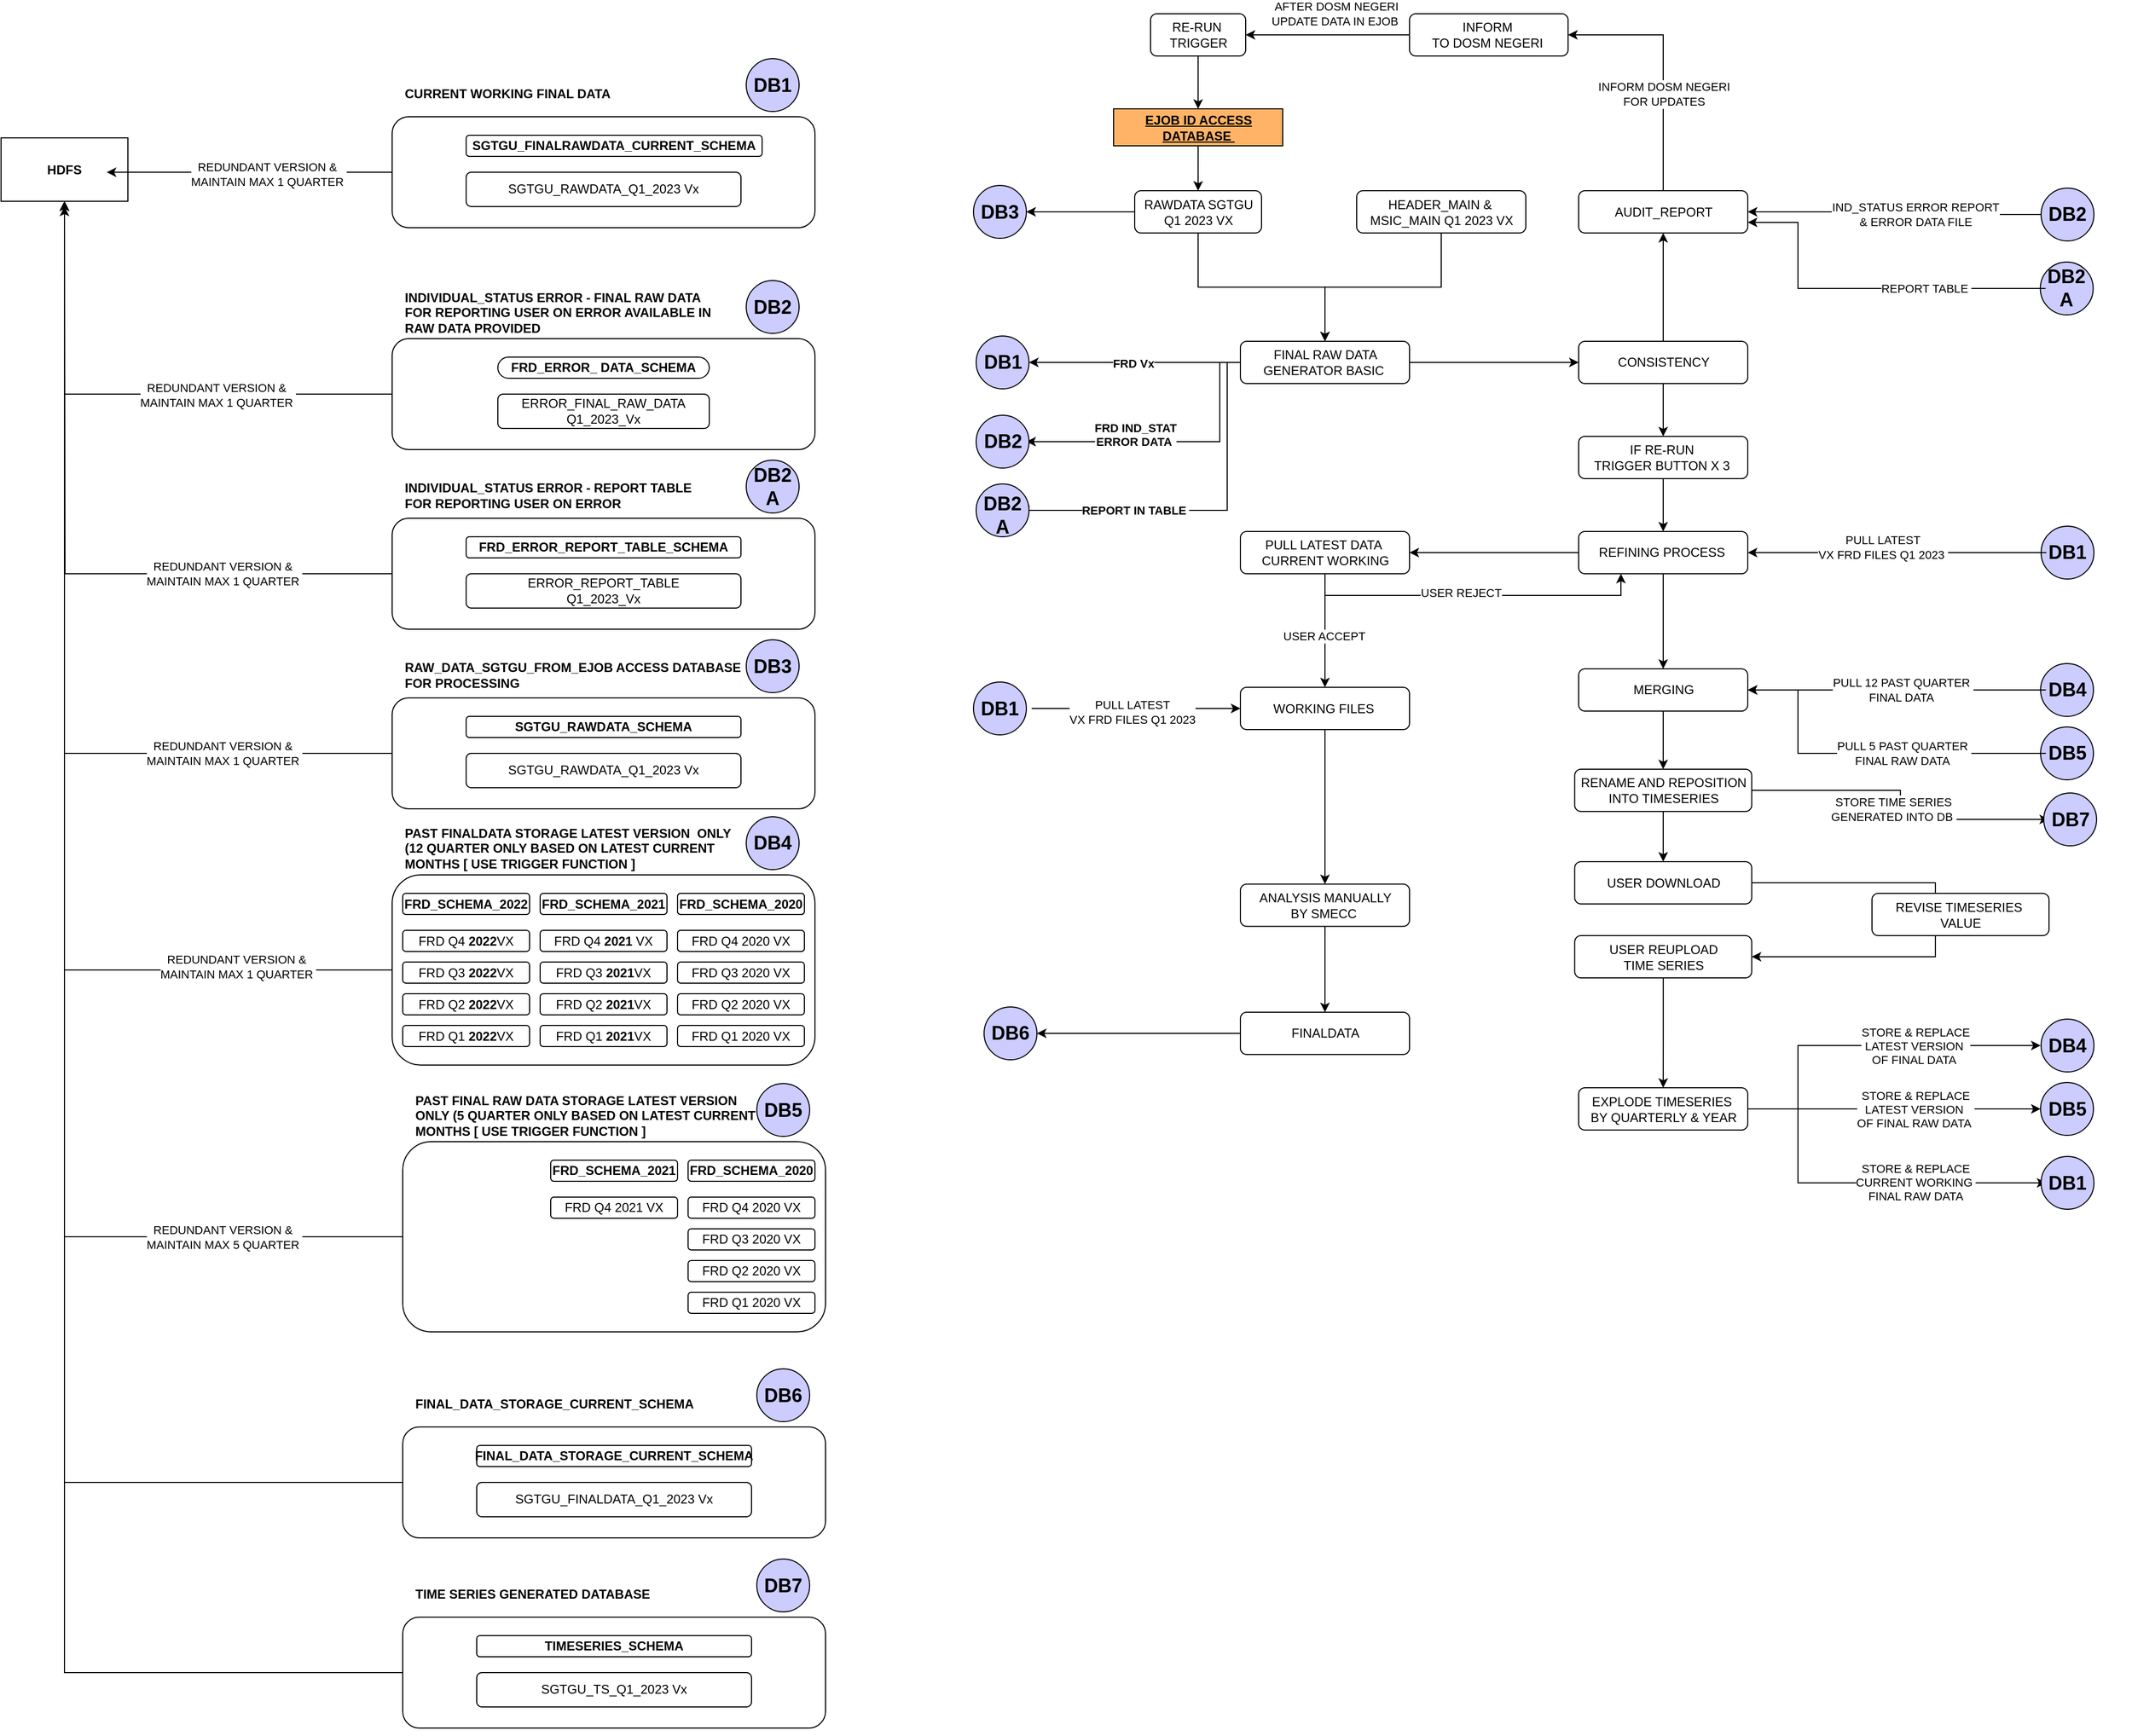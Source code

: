<mxfile version="21.5.2" type="device">
  <diagram id="C5RBs43oDa-KdzZeNtuy" name="Page-1">
    <mxGraphModel dx="3532" dy="3173" grid="1" gridSize="10" guides="1" tooltips="1" connect="1" arrows="1" fold="1" page="1" pageScale="1" pageWidth="827" pageHeight="1169" math="0" shadow="0">
      <root>
        <mxCell id="WIyWlLk6GJQsqaUBKTNV-0" />
        <mxCell id="WIyWlLk6GJQsqaUBKTNV-1" parent="WIyWlLk6GJQsqaUBKTNV-0" />
        <mxCell id="lpf-UgZtvlRDL02pAS0L-455" value="" style="ellipse;whiteSpace=wrap;html=1;aspect=fixed;fillColor=#CCCCFF;" vertex="1" parent="WIyWlLk6GJQsqaUBKTNV-1">
          <mxGeometry x="6370" y="1231.5" width="50" height="50" as="geometry" />
        </mxCell>
        <mxCell id="lpf-UgZtvlRDL02pAS0L-198" style="edgeStyle=orthogonalEdgeStyle;rounded=0;orthogonalLoop=1;jettySize=auto;html=1;entryX=0.5;entryY=0;entryDx=0;entryDy=0;" edge="1" parent="WIyWlLk6GJQsqaUBKTNV-1" source="lpf-UgZtvlRDL02pAS0L-196" target="lpf-UgZtvlRDL02pAS0L-197">
          <mxGeometry relative="1" as="geometry" />
        </mxCell>
        <mxCell id="lpf-UgZtvlRDL02pAS0L-196" value="HEADER_MAIN &amp;amp;&amp;nbsp;&lt;br&gt;MSIC_MAIN Q1 2023 VX" style="rounded=1;whiteSpace=wrap;html=1;fontSize=12;glass=0;strokeWidth=1;shadow=0;" vertex="1" parent="WIyWlLk6GJQsqaUBKTNV-1">
          <mxGeometry x="5722.5" y="447.5" width="160" height="40" as="geometry" />
        </mxCell>
        <mxCell id="lpf-UgZtvlRDL02pAS0L-227" style="edgeStyle=orthogonalEdgeStyle;rounded=0;orthogonalLoop=1;jettySize=auto;html=1;" edge="1" parent="WIyWlLk6GJQsqaUBKTNV-1" source="lpf-UgZtvlRDL02pAS0L-197">
          <mxGeometry relative="1" as="geometry">
            <mxPoint x="5412.5" y="610" as="targetPoint" />
          </mxGeometry>
        </mxCell>
        <mxCell id="lpf-UgZtvlRDL02pAS0L-240" value="&lt;b&gt;FRD Vx&lt;/b&gt;" style="edgeLabel;html=1;align=center;verticalAlign=middle;resizable=0;points=[];" vertex="1" connectable="0" parent="lpf-UgZtvlRDL02pAS0L-227">
          <mxGeometry x="0.182" y="2" relative="1" as="geometry">
            <mxPoint x="16" y="-2" as="offset" />
          </mxGeometry>
        </mxCell>
        <mxCell id="lpf-UgZtvlRDL02pAS0L-244" style="edgeStyle=orthogonalEdgeStyle;rounded=0;orthogonalLoop=1;jettySize=auto;html=1;entryX=0;entryY=0.5;entryDx=0;entryDy=0;" edge="1" parent="WIyWlLk6GJQsqaUBKTNV-1" source="lpf-UgZtvlRDL02pAS0L-197" target="lpf-UgZtvlRDL02pAS0L-226">
          <mxGeometry relative="1" as="geometry" />
        </mxCell>
        <mxCell id="lpf-UgZtvlRDL02pAS0L-254" style="edgeStyle=orthogonalEdgeStyle;rounded=0;orthogonalLoop=1;jettySize=auto;html=1;" edge="1" parent="WIyWlLk6GJQsqaUBKTNV-1" source="lpf-UgZtvlRDL02pAS0L-197" target="lpf-UgZtvlRDL02pAS0L-253">
          <mxGeometry relative="1" as="geometry">
            <Array as="points">
              <mxPoint x="5593" y="610" />
              <mxPoint x="5593" y="685" />
            </Array>
          </mxGeometry>
        </mxCell>
        <mxCell id="lpf-UgZtvlRDL02pAS0L-255" value="&lt;b&gt;FRD IND_STAT&lt;br&gt;ERROR DATA&amp;nbsp;&lt;br&gt;&lt;br&gt;&lt;/b&gt;" style="edgeLabel;html=1;align=center;verticalAlign=middle;resizable=0;points=[];" vertex="1" connectable="0" parent="lpf-UgZtvlRDL02pAS0L-254">
          <mxGeometry x="0.396" y="3" relative="1" as="geometry">
            <mxPoint x="19" y="-3" as="offset" />
          </mxGeometry>
        </mxCell>
        <mxCell id="lpf-UgZtvlRDL02pAS0L-397" style="edgeStyle=orthogonalEdgeStyle;rounded=0;orthogonalLoop=1;jettySize=auto;html=1;entryX=1;entryY=0.5;entryDx=0;entryDy=0;" edge="1" parent="WIyWlLk6GJQsqaUBKTNV-1" source="lpf-UgZtvlRDL02pAS0L-197" target="lpf-UgZtvlRDL02pAS0L-395">
          <mxGeometry relative="1" as="geometry">
            <Array as="points">
              <mxPoint x="5600" y="610" />
              <mxPoint x="5600" y="750" />
            </Array>
          </mxGeometry>
        </mxCell>
        <mxCell id="lpf-UgZtvlRDL02pAS0L-398" value="&lt;b style=&quot;border-color: var(--border-color);&quot;&gt;REPORT IN TABLE&amp;nbsp;&lt;br&gt;&lt;/b&gt;" style="edgeLabel;html=1;align=center;verticalAlign=middle;resizable=0;points=[];" vertex="1" connectable="0" parent="lpf-UgZtvlRDL02pAS0L-397">
          <mxGeometry x="0.516" y="-2" relative="1" as="geometry">
            <mxPoint x="25" y="2" as="offset" />
          </mxGeometry>
        </mxCell>
        <mxCell id="lpf-UgZtvlRDL02pAS0L-197" value="FINAL RAW DATA GENERATOR BASIC&amp;nbsp;" style="rounded=1;whiteSpace=wrap;html=1;fontSize=12;glass=0;strokeWidth=1;shadow=0;" vertex="1" parent="WIyWlLk6GJQsqaUBKTNV-1">
          <mxGeometry x="5612.5" y="590" width="160" height="40" as="geometry" />
        </mxCell>
        <mxCell id="lpf-UgZtvlRDL02pAS0L-203" style="edgeStyle=orthogonalEdgeStyle;rounded=0;orthogonalLoop=1;jettySize=auto;html=1;entryX=0.5;entryY=0;entryDx=0;entryDy=0;" edge="1" parent="WIyWlLk6GJQsqaUBKTNV-1" source="lpf-UgZtvlRDL02pAS0L-201" target="lpf-UgZtvlRDL02pAS0L-197">
          <mxGeometry relative="1" as="geometry" />
        </mxCell>
        <mxCell id="lpf-UgZtvlRDL02pAS0L-292" style="edgeStyle=orthogonalEdgeStyle;rounded=0;orthogonalLoop=1;jettySize=auto;html=1;entryX=1;entryY=0.5;entryDx=0;entryDy=0;" edge="1" parent="WIyWlLk6GJQsqaUBKTNV-1" source="lpf-UgZtvlRDL02pAS0L-201" target="lpf-UgZtvlRDL02pAS0L-286">
          <mxGeometry relative="1" as="geometry" />
        </mxCell>
        <mxCell id="lpf-UgZtvlRDL02pAS0L-201" value="RAWDATA SGTGU&lt;br&gt;Q1 2023 VX" style="rounded=1;whiteSpace=wrap;html=1;fontSize=12;glass=0;strokeWidth=1;shadow=0;" vertex="1" parent="WIyWlLk6GJQsqaUBKTNV-1">
          <mxGeometry x="5512.5" y="447.5" width="120" height="40" as="geometry" />
        </mxCell>
        <mxCell id="lpf-UgZtvlRDL02pAS0L-206" style="edgeStyle=orthogonalEdgeStyle;rounded=0;orthogonalLoop=1;jettySize=auto;html=1;" edge="1" parent="WIyWlLk6GJQsqaUBKTNV-1" source="lpf-UgZtvlRDL02pAS0L-205" target="lpf-UgZtvlRDL02pAS0L-201">
          <mxGeometry relative="1" as="geometry" />
        </mxCell>
        <mxCell id="lpf-UgZtvlRDL02pAS0L-212" value="" style="group;fillColor=#FFB366;strokeColor=#FF6666;container=0;" vertex="1" connectable="0" parent="WIyWlLk6GJQsqaUBKTNV-1">
          <mxGeometry x="5492.5" y="370" width="160" height="35" as="geometry" />
        </mxCell>
        <mxCell id="lpf-UgZtvlRDL02pAS0L-210" value="" style="rounded=0;whiteSpace=wrap;html=1;fillColor=#FFB366;" vertex="1" parent="WIyWlLk6GJQsqaUBKTNV-1">
          <mxGeometry x="5492.5" y="370" width="160" height="35" as="geometry" />
        </mxCell>
        <mxCell id="lpf-UgZtvlRDL02pAS0L-205" value="&lt;b&gt;&lt;u&gt;EJOB ID ACCESS DATABASE&amp;nbsp;&lt;/u&gt;&lt;/b&gt;" style="text;html=1;strokeColor=none;fillColor=none;align=center;verticalAlign=middle;whiteSpace=wrap;rounded=0;container=0;" vertex="1" parent="WIyWlLk6GJQsqaUBKTNV-1">
          <mxGeometry x="5517.5" y="378.75" width="110" height="17.5" as="geometry" />
        </mxCell>
        <mxCell id="lpf-UgZtvlRDL02pAS0L-225" value="" style="group" vertex="1" connectable="0" parent="WIyWlLk6GJQsqaUBKTNV-1">
          <mxGeometry x="5362.5" y="585" width="55" height="50" as="geometry" />
        </mxCell>
        <mxCell id="lpf-UgZtvlRDL02pAS0L-223" value="" style="ellipse;whiteSpace=wrap;html=1;aspect=fixed;fillColor=#CCCCFF;" vertex="1" parent="lpf-UgZtvlRDL02pAS0L-225">
          <mxGeometry width="50" height="50" as="geometry" />
        </mxCell>
        <mxCell id="lpf-UgZtvlRDL02pAS0L-213" value="&lt;font style=&quot;font-size: 18px;&quot;&gt;&lt;b&gt;DB1&lt;/b&gt;&lt;/font&gt;" style="text;html=1;strokeColor=none;fillColor=none;align=left;verticalAlign=middle;whiteSpace=wrap;rounded=0;" vertex="1" parent="lpf-UgZtvlRDL02pAS0L-225">
          <mxGeometry x="5" y="10" width="50" height="30" as="geometry" />
        </mxCell>
        <mxCell id="lpf-UgZtvlRDL02pAS0L-245" style="edgeStyle=orthogonalEdgeStyle;rounded=0;orthogonalLoop=1;jettySize=auto;html=1;entryX=0.5;entryY=1;entryDx=0;entryDy=0;" edge="1" parent="WIyWlLk6GJQsqaUBKTNV-1" source="lpf-UgZtvlRDL02pAS0L-226" target="lpf-UgZtvlRDL02pAS0L-243">
          <mxGeometry relative="1" as="geometry" />
        </mxCell>
        <mxCell id="lpf-UgZtvlRDL02pAS0L-379" style="edgeStyle=orthogonalEdgeStyle;rounded=0;orthogonalLoop=1;jettySize=auto;html=1;" edge="1" parent="WIyWlLk6GJQsqaUBKTNV-1" source="lpf-UgZtvlRDL02pAS0L-226" target="lpf-UgZtvlRDL02pAS0L-377">
          <mxGeometry relative="1" as="geometry" />
        </mxCell>
        <mxCell id="lpf-UgZtvlRDL02pAS0L-226" value="CONSISTENCY" style="rounded=1;whiteSpace=wrap;html=1;fontSize=12;glass=0;strokeWidth=1;shadow=0;" vertex="1" parent="WIyWlLk6GJQsqaUBKTNV-1">
          <mxGeometry x="5932.5" y="590" width="160" height="40" as="geometry" />
        </mxCell>
        <mxCell id="lpf-UgZtvlRDL02pAS0L-237" value="" style="group" vertex="1" connectable="0" parent="WIyWlLk6GJQsqaUBKTNV-1">
          <mxGeometry x="4440" y="354.5" width="120" height="103" as="geometry" />
        </mxCell>
        <mxCell id="lpf-UgZtvlRDL02pAS0L-232" value="&lt;b&gt;HDFS&lt;/b&gt;" style="rounded=0;whiteSpace=wrap;html=1;" vertex="1" parent="lpf-UgZtvlRDL02pAS0L-237">
          <mxGeometry y="43" width="120" height="60" as="geometry" />
        </mxCell>
        <mxCell id="lpf-UgZtvlRDL02pAS0L-236" value="" style="shape=image;verticalLabelPosition=bottom;labelBackgroundColor=default;verticalAlign=top;aspect=fixed;imageAspect=0;image=https://upload.wikimedia.org/wikipedia/commons/3/38/Hadoop_logo_new.svg;" vertex="1" parent="lpf-UgZtvlRDL02pAS0L-237">
          <mxGeometry width="120" height="36" as="geometry" />
        </mxCell>
        <mxCell id="lpf-UgZtvlRDL02pAS0L-246" style="edgeStyle=orthogonalEdgeStyle;rounded=0;orthogonalLoop=1;jettySize=auto;html=1;entryX=1;entryY=0.5;entryDx=0;entryDy=0;" edge="1" parent="WIyWlLk6GJQsqaUBKTNV-1" source="lpf-UgZtvlRDL02pAS0L-243" target="lpf-UgZtvlRDL02pAS0L-250">
          <mxGeometry relative="1" as="geometry">
            <Array as="points">
              <mxPoint x="6012.5" y="300" />
            </Array>
          </mxGeometry>
        </mxCell>
        <mxCell id="lpf-UgZtvlRDL02pAS0L-247" value="INFORM DOSM NEGERI&lt;br&gt;FOR UPDATES" style="edgeLabel;html=1;align=center;verticalAlign=middle;resizable=0;points=[];" vertex="1" connectable="0" parent="lpf-UgZtvlRDL02pAS0L-246">
          <mxGeometry x="-0.157" y="-1" relative="1" as="geometry">
            <mxPoint x="-1" y="8" as="offset" />
          </mxGeometry>
        </mxCell>
        <mxCell id="lpf-UgZtvlRDL02pAS0L-243" value="AUDIT_REPORT" style="rounded=1;whiteSpace=wrap;html=1;fontSize=12;glass=0;strokeWidth=1;shadow=0;" vertex="1" parent="WIyWlLk6GJQsqaUBKTNV-1">
          <mxGeometry x="5932.5" y="447.5" width="160" height="40" as="geometry" />
        </mxCell>
        <mxCell id="lpf-UgZtvlRDL02pAS0L-435" style="edgeStyle=orthogonalEdgeStyle;rounded=0;orthogonalLoop=1;jettySize=auto;html=1;" edge="1" parent="WIyWlLk6GJQsqaUBKTNV-1" source="lpf-UgZtvlRDL02pAS0L-249" target="lpf-UgZtvlRDL02pAS0L-391">
          <mxGeometry relative="1" as="geometry" />
        </mxCell>
        <mxCell id="lpf-UgZtvlRDL02pAS0L-747" style="edgeStyle=orthogonalEdgeStyle;rounded=0;orthogonalLoop=1;jettySize=auto;html=1;entryX=1;entryY=0.5;entryDx=0;entryDy=0;" edge="1" parent="WIyWlLk6GJQsqaUBKTNV-1" source="lpf-UgZtvlRDL02pAS0L-249" target="lpf-UgZtvlRDL02pAS0L-744">
          <mxGeometry relative="1" as="geometry" />
        </mxCell>
        <mxCell id="lpf-UgZtvlRDL02pAS0L-249" value="REFINING PROCESS&amp;nbsp;" style="rounded=1;whiteSpace=wrap;html=1;fontSize=12;glass=0;strokeWidth=1;shadow=0;" vertex="1" parent="WIyWlLk6GJQsqaUBKTNV-1">
          <mxGeometry x="5932.5" y="770" width="160" height="40" as="geometry" />
        </mxCell>
        <mxCell id="lpf-UgZtvlRDL02pAS0L-285" style="edgeStyle=orthogonalEdgeStyle;rounded=0;orthogonalLoop=1;jettySize=auto;html=1;entryX=1;entryY=0.5;entryDx=0;entryDy=0;" edge="1" parent="WIyWlLk6GJQsqaUBKTNV-1" source="lpf-UgZtvlRDL02pAS0L-250" target="lpf-UgZtvlRDL02pAS0L-282">
          <mxGeometry relative="1" as="geometry" />
        </mxCell>
        <mxCell id="lpf-UgZtvlRDL02pAS0L-250" value="INFORM&amp;nbsp;&lt;br&gt;TO DOSM NEGERI&amp;nbsp;" style="rounded=1;whiteSpace=wrap;html=1;fontSize=12;glass=0;strokeWidth=1;shadow=0;" vertex="1" parent="WIyWlLk6GJQsqaUBKTNV-1">
          <mxGeometry x="5772.5" y="280" width="150" height="40" as="geometry" />
        </mxCell>
        <mxCell id="lpf-UgZtvlRDL02pAS0L-261" value="" style="group" vertex="1" connectable="0" parent="WIyWlLk6GJQsqaUBKTNV-1">
          <mxGeometry x="6400" y="435" width="55" height="88.89" as="geometry" />
        </mxCell>
        <mxCell id="lpf-UgZtvlRDL02pAS0L-262" value="" style="ellipse;whiteSpace=wrap;html=1;aspect=fixed;fillColor=#CCCCFF;" vertex="1" parent="lpf-UgZtvlRDL02pAS0L-261">
          <mxGeometry x="-30" y="10" width="50" height="50" as="geometry" />
        </mxCell>
        <mxCell id="lpf-UgZtvlRDL02pAS0L-263" value="&lt;font style=&quot;font-size: 18px;&quot;&gt;&lt;b&gt;DB2&lt;/b&gt;&lt;/font&gt;" style="text;html=1;strokeColor=none;fillColor=none;align=left;verticalAlign=middle;whiteSpace=wrap;rounded=0;" vertex="1" parent="lpf-UgZtvlRDL02pAS0L-261">
          <mxGeometry x="-25" y="20" width="50" height="30" as="geometry" />
        </mxCell>
        <mxCell id="lpf-UgZtvlRDL02pAS0L-270" style="edgeStyle=orthogonalEdgeStyle;rounded=0;orthogonalLoop=1;jettySize=auto;html=1;entryX=1;entryY=0.5;entryDx=0;entryDy=0;" edge="1" parent="WIyWlLk6GJQsqaUBKTNV-1" source="lpf-UgZtvlRDL02pAS0L-262" target="lpf-UgZtvlRDL02pAS0L-243">
          <mxGeometry relative="1" as="geometry" />
        </mxCell>
        <mxCell id="lpf-UgZtvlRDL02pAS0L-280" value="IND_STATUS ERROR REPORT&lt;br&gt;&amp;amp; ERROR DATA FILE" style="edgeLabel;html=1;align=center;verticalAlign=middle;resizable=0;points=[];" vertex="1" connectable="0" parent="lpf-UgZtvlRDL02pAS0L-270">
          <mxGeometry x="-0.091" y="-4" relative="1" as="geometry">
            <mxPoint x="8" y="4" as="offset" />
          </mxGeometry>
        </mxCell>
        <mxCell id="lpf-UgZtvlRDL02pAS0L-252" value="" style="ellipse;whiteSpace=wrap;html=1;aspect=fixed;fillColor=#CCCCFF;" vertex="1" parent="WIyWlLk6GJQsqaUBKTNV-1">
          <mxGeometry x="5362.5" y="660" width="50" height="50" as="geometry" />
        </mxCell>
        <mxCell id="lpf-UgZtvlRDL02pAS0L-253" value="&lt;font style=&quot;font-size: 18px;&quot;&gt;&lt;b&gt;DB2&lt;/b&gt;&lt;/font&gt;" style="text;html=1;strokeColor=none;fillColor=none;align=left;verticalAlign=middle;whiteSpace=wrap;rounded=0;" vertex="1" parent="WIyWlLk6GJQsqaUBKTNV-1">
          <mxGeometry x="5367.5" y="670" width="42.5" height="30" as="geometry" />
        </mxCell>
        <mxCell id="lpf-UgZtvlRDL02pAS0L-281" value="AFTER DOSM NEGERI&lt;br&gt;UPDATE DATA IN EJOB&amp;nbsp;" style="edgeLabel;html=1;align=center;verticalAlign=middle;resizable=0;points=[];" vertex="1" connectable="0" parent="WIyWlLk6GJQsqaUBKTNV-1">
          <mxGeometry x="5702.5" y="280.0" as="geometry" />
        </mxCell>
        <mxCell id="lpf-UgZtvlRDL02pAS0L-284" style="edgeStyle=orthogonalEdgeStyle;rounded=0;orthogonalLoop=1;jettySize=auto;html=1;entryX=0.5;entryY=0;entryDx=0;entryDy=0;" edge="1" parent="WIyWlLk6GJQsqaUBKTNV-1" source="lpf-UgZtvlRDL02pAS0L-282" target="lpf-UgZtvlRDL02pAS0L-210">
          <mxGeometry relative="1" as="geometry" />
        </mxCell>
        <mxCell id="lpf-UgZtvlRDL02pAS0L-282" value="RE-RUN&amp;nbsp;&lt;br&gt;TRIGGER" style="rounded=1;whiteSpace=wrap;html=1;fontSize=12;glass=0;strokeWidth=1;shadow=0;" vertex="1" parent="WIyWlLk6GJQsqaUBKTNV-1">
          <mxGeometry x="5527.5" y="280" width="90" height="40" as="geometry" />
        </mxCell>
        <mxCell id="lpf-UgZtvlRDL02pAS0L-286" value="" style="ellipse;whiteSpace=wrap;html=1;aspect=fixed;fillColor=#CCCCFF;" vertex="1" parent="WIyWlLk6GJQsqaUBKTNV-1">
          <mxGeometry x="5360" y="442.5" width="50" height="50" as="geometry" />
        </mxCell>
        <mxCell id="lpf-UgZtvlRDL02pAS0L-287" value="&lt;font style=&quot;font-size: 18px;&quot;&gt;&lt;b&gt;DB3&lt;/b&gt;&lt;/font&gt;" style="text;html=1;strokeColor=none;fillColor=none;align=left;verticalAlign=middle;whiteSpace=wrap;rounded=0;" vertex="1" parent="WIyWlLk6GJQsqaUBKTNV-1">
          <mxGeometry x="5365" y="452.5" width="37.5" height="30" as="geometry" />
        </mxCell>
        <mxCell id="lpf-UgZtvlRDL02pAS0L-378" style="edgeStyle=orthogonalEdgeStyle;rounded=0;orthogonalLoop=1;jettySize=auto;html=1;entryX=0.5;entryY=0;entryDx=0;entryDy=0;" edge="1" parent="WIyWlLk6GJQsqaUBKTNV-1" source="lpf-UgZtvlRDL02pAS0L-377" target="lpf-UgZtvlRDL02pAS0L-249">
          <mxGeometry relative="1" as="geometry" />
        </mxCell>
        <mxCell id="lpf-UgZtvlRDL02pAS0L-377" value="IF RE-RUN&amp;nbsp;&lt;br style=&quot;border-color: var(--border-color);&quot;&gt;TRIGGER BUTTON X 3&amp;nbsp;" style="rounded=1;whiteSpace=wrap;html=1;fontSize=12;glass=0;strokeWidth=1;shadow=0;" vertex="1" parent="WIyWlLk6GJQsqaUBKTNV-1">
          <mxGeometry x="5932.5" y="680" width="160" height="40" as="geometry" />
        </mxCell>
        <mxCell id="lpf-UgZtvlRDL02pAS0L-382" value="" style="group" vertex="1" connectable="0" parent="WIyWlLk6GJQsqaUBKTNV-1">
          <mxGeometry x="6370" y="765" width="55" height="50" as="geometry" />
        </mxCell>
        <mxCell id="lpf-UgZtvlRDL02pAS0L-383" value="" style="ellipse;whiteSpace=wrap;html=1;aspect=fixed;fillColor=#CCCCFF;" vertex="1" parent="lpf-UgZtvlRDL02pAS0L-382">
          <mxGeometry width="50" height="50" as="geometry" />
        </mxCell>
        <mxCell id="lpf-UgZtvlRDL02pAS0L-384" value="&lt;font style=&quot;font-size: 18px;&quot;&gt;&lt;b&gt;DB1&lt;/b&gt;&lt;/font&gt;" style="text;html=1;strokeColor=none;fillColor=none;align=left;verticalAlign=middle;whiteSpace=wrap;rounded=0;" vertex="1" parent="lpf-UgZtvlRDL02pAS0L-382">
          <mxGeometry x="5" y="10" width="50" height="30" as="geometry" />
        </mxCell>
        <mxCell id="lpf-UgZtvlRDL02pAS0L-386" style="edgeStyle=orthogonalEdgeStyle;rounded=0;orthogonalLoop=1;jettySize=auto;html=1;entryX=1;entryY=0.5;entryDx=0;entryDy=0;" edge="1" parent="WIyWlLk6GJQsqaUBKTNV-1" source="lpf-UgZtvlRDL02pAS0L-384" target="lpf-UgZtvlRDL02pAS0L-249">
          <mxGeometry relative="1" as="geometry" />
        </mxCell>
        <mxCell id="lpf-UgZtvlRDL02pAS0L-387" value="PULL LATEST&lt;br&gt;VX FRD FILES Q1 2023&amp;nbsp;" style="edgeLabel;html=1;align=center;verticalAlign=middle;resizable=0;points=[];" vertex="1" connectable="0" parent="lpf-UgZtvlRDL02pAS0L-386">
          <mxGeometry x="0.02" y="-3" relative="1" as="geometry">
            <mxPoint x="-11" y="-2" as="offset" />
          </mxGeometry>
        </mxCell>
        <mxCell id="lpf-UgZtvlRDL02pAS0L-787" style="edgeStyle=orthogonalEdgeStyle;rounded=0;orthogonalLoop=1;jettySize=auto;html=1;entryX=0.5;entryY=0;entryDx=0;entryDy=0;" edge="1" parent="WIyWlLk6GJQsqaUBKTNV-1" source="lpf-UgZtvlRDL02pAS0L-388" target="lpf-UgZtvlRDL02pAS0L-553">
          <mxGeometry relative="1" as="geometry" />
        </mxCell>
        <mxCell id="lpf-UgZtvlRDL02pAS0L-388" value="WORKING FILES&amp;nbsp;" style="rounded=1;whiteSpace=wrap;html=1;fontSize=12;glass=0;strokeWidth=1;shadow=0;" vertex="1" parent="WIyWlLk6GJQsqaUBKTNV-1">
          <mxGeometry x="5612.5" y="917.5" width="160" height="40" as="geometry" />
        </mxCell>
        <mxCell id="lpf-UgZtvlRDL02pAS0L-424" style="edgeStyle=orthogonalEdgeStyle;rounded=0;orthogonalLoop=1;jettySize=auto;html=1;entryX=0.5;entryY=0;entryDx=0;entryDy=0;" edge="1" parent="WIyWlLk6GJQsqaUBKTNV-1" source="lpf-UgZtvlRDL02pAS0L-391" target="lpf-UgZtvlRDL02pAS0L-416">
          <mxGeometry relative="1" as="geometry" />
        </mxCell>
        <mxCell id="lpf-UgZtvlRDL02pAS0L-391" value="MERGING" style="rounded=1;whiteSpace=wrap;html=1;fontSize=12;glass=0;strokeWidth=1;shadow=0;" vertex="1" parent="WIyWlLk6GJQsqaUBKTNV-1">
          <mxGeometry x="5932.5" y="900" width="160" height="40" as="geometry" />
        </mxCell>
        <mxCell id="lpf-UgZtvlRDL02pAS0L-394" value="" style="ellipse;whiteSpace=wrap;html=1;aspect=fixed;fillColor=#CCCCFF;" vertex="1" parent="WIyWlLk6GJQsqaUBKTNV-1">
          <mxGeometry x="5362.5" y="725" width="50" height="50" as="geometry" />
        </mxCell>
        <mxCell id="lpf-UgZtvlRDL02pAS0L-395" value="&lt;font style=&quot;font-size: 18px;&quot;&gt;&lt;b&gt;DB2&lt;br&gt;A&lt;/b&gt;&lt;/font&gt;" style="text;html=1;strokeColor=none;fillColor=none;align=center;verticalAlign=middle;whiteSpace=wrap;rounded=0;" vertex="1" parent="WIyWlLk6GJQsqaUBKTNV-1">
          <mxGeometry x="5366.25" y="740" width="42.5" height="30" as="geometry" />
        </mxCell>
        <mxCell id="lpf-UgZtvlRDL02pAS0L-402" value="" style="group" vertex="1" connectable="0" parent="WIyWlLk6GJQsqaUBKTNV-1">
          <mxGeometry x="6369.53" y="895" width="55" height="50" as="geometry" />
        </mxCell>
        <mxCell id="lpf-UgZtvlRDL02pAS0L-403" value="" style="ellipse;whiteSpace=wrap;html=1;aspect=fixed;fillColor=#CCCCFF;" vertex="1" parent="lpf-UgZtvlRDL02pAS0L-402">
          <mxGeometry width="50" height="50" as="geometry" />
        </mxCell>
        <mxCell id="lpf-UgZtvlRDL02pAS0L-404" value="&lt;font style=&quot;font-size: 18px;&quot;&gt;&lt;b&gt;DB4&lt;/b&gt;&lt;/font&gt;" style="text;html=1;strokeColor=none;fillColor=none;align=left;verticalAlign=middle;whiteSpace=wrap;rounded=0;" vertex="1" parent="lpf-UgZtvlRDL02pAS0L-402">
          <mxGeometry x="5" y="10" width="50" height="30" as="geometry" />
        </mxCell>
        <mxCell id="lpf-UgZtvlRDL02pAS0L-406" value="" style="group" vertex="1" connectable="0" parent="WIyWlLk6GJQsqaUBKTNV-1">
          <mxGeometry x="6369.53" y="955" width="55" height="50" as="geometry" />
        </mxCell>
        <mxCell id="lpf-UgZtvlRDL02pAS0L-407" value="" style="ellipse;whiteSpace=wrap;html=1;aspect=fixed;fillColor=#CCCCFF;" vertex="1" parent="lpf-UgZtvlRDL02pAS0L-406">
          <mxGeometry width="50" height="50" as="geometry" />
        </mxCell>
        <mxCell id="lpf-UgZtvlRDL02pAS0L-408" value="&lt;font style=&quot;font-size: 18px;&quot;&gt;&lt;b&gt;DB5&lt;/b&gt;&lt;/font&gt;" style="text;html=1;strokeColor=none;fillColor=none;align=left;verticalAlign=middle;whiteSpace=wrap;rounded=0;" vertex="1" parent="lpf-UgZtvlRDL02pAS0L-406">
          <mxGeometry x="5" y="10" width="50" height="30" as="geometry" />
        </mxCell>
        <mxCell id="lpf-UgZtvlRDL02pAS0L-410" style="edgeStyle=orthogonalEdgeStyle;rounded=0;orthogonalLoop=1;jettySize=auto;html=1;entryX=1;entryY=0.5;entryDx=0;entryDy=0;" edge="1" parent="WIyWlLk6GJQsqaUBKTNV-1" source="lpf-UgZtvlRDL02pAS0L-404" target="lpf-UgZtvlRDL02pAS0L-391">
          <mxGeometry relative="1" as="geometry" />
        </mxCell>
        <mxCell id="lpf-UgZtvlRDL02pAS0L-411" value="PULL 12 PAST QUARTER&amp;nbsp;&lt;br style=&quot;border-color: var(--border-color);&quot;&gt;FINAL DATA&amp;nbsp;" style="edgeLabel;html=1;align=center;verticalAlign=middle;resizable=0;points=[];" vertex="1" connectable="0" parent="lpf-UgZtvlRDL02pAS0L-410">
          <mxGeometry x="-0.054" y="5" relative="1" as="geometry">
            <mxPoint x="-2" y="-5" as="offset" />
          </mxGeometry>
        </mxCell>
        <mxCell id="lpf-UgZtvlRDL02pAS0L-413" style="edgeStyle=orthogonalEdgeStyle;rounded=0;orthogonalLoop=1;jettySize=auto;html=1;entryX=1;entryY=0.5;entryDx=0;entryDy=0;" edge="1" parent="WIyWlLk6GJQsqaUBKTNV-1" source="lpf-UgZtvlRDL02pAS0L-408" target="lpf-UgZtvlRDL02pAS0L-391">
          <mxGeometry relative="1" as="geometry">
            <Array as="points">
              <mxPoint x="6140" y="980" />
              <mxPoint x="6140" y="920" />
            </Array>
          </mxGeometry>
        </mxCell>
        <mxCell id="lpf-UgZtvlRDL02pAS0L-414" value="PULL 5 PAST QUARTER&amp;nbsp;&lt;br style=&quot;border-color: var(--border-color);&quot;&gt;FINAL RAW DATA&amp;nbsp;" style="edgeLabel;html=1;align=center;verticalAlign=middle;resizable=0;points=[];" vertex="1" connectable="0" parent="lpf-UgZtvlRDL02pAS0L-413">
          <mxGeometry x="-0.364" relative="1" as="geometry">
            <mxPoint x="-26" as="offset" />
          </mxGeometry>
        </mxCell>
        <mxCell id="lpf-UgZtvlRDL02pAS0L-423" style="edgeStyle=orthogonalEdgeStyle;rounded=0;orthogonalLoop=1;jettySize=auto;html=1;entryX=0;entryY=0.5;entryDx=0;entryDy=0;" edge="1" parent="WIyWlLk6GJQsqaUBKTNV-1" source="lpf-UgZtvlRDL02pAS0L-416" target="lpf-UgZtvlRDL02pAS0L-420">
          <mxGeometry relative="1" as="geometry" />
        </mxCell>
        <mxCell id="lpf-UgZtvlRDL02pAS0L-434" value="STORE TIME SERIES &lt;br&gt;GENERATED INTO DB&amp;nbsp;" style="edgeLabel;html=1;align=center;verticalAlign=middle;resizable=0;points=[];" vertex="1" connectable="0" parent="lpf-UgZtvlRDL02pAS0L-423">
          <mxGeometry x="0.064" relative="1" as="geometry">
            <mxPoint x="-7" y="-6" as="offset" />
          </mxGeometry>
        </mxCell>
        <mxCell id="lpf-UgZtvlRDL02pAS0L-770" style="edgeStyle=orthogonalEdgeStyle;rounded=0;orthogonalLoop=1;jettySize=auto;html=1;" edge="1" parent="WIyWlLk6GJQsqaUBKTNV-1" source="lpf-UgZtvlRDL02pAS0L-416" target="lpf-UgZtvlRDL02pAS0L-768">
          <mxGeometry relative="1" as="geometry" />
        </mxCell>
        <mxCell id="lpf-UgZtvlRDL02pAS0L-416" value="RENAME AND REPOSITION INTO TIMESERIES" style="rounded=1;whiteSpace=wrap;html=1;fontSize=12;glass=0;strokeWidth=1;shadow=0;" vertex="1" parent="WIyWlLk6GJQsqaUBKTNV-1">
          <mxGeometry x="5928.75" y="995" width="167.5" height="40" as="geometry" />
        </mxCell>
        <mxCell id="lpf-UgZtvlRDL02pAS0L-425" value="" style="group" vertex="1" connectable="0" parent="WIyWlLk6GJQsqaUBKTNV-1">
          <mxGeometry x="6399.27" y="505" width="55" height="88.89" as="geometry" />
        </mxCell>
        <mxCell id="lpf-UgZtvlRDL02pAS0L-426" value="" style="ellipse;whiteSpace=wrap;html=1;aspect=fixed;fillColor=#CCCCFF;" vertex="1" parent="lpf-UgZtvlRDL02pAS0L-425">
          <mxGeometry x="-30" y="10" width="50" height="50" as="geometry" />
        </mxCell>
        <mxCell id="lpf-UgZtvlRDL02pAS0L-427" value="&lt;div style=&quot;text-align: center;&quot;&gt;&lt;b style=&quot;font-size: 18px; background-color: initial;&quot;&gt;DB2&lt;/b&gt;&lt;/div&gt;&lt;font style=&quot;font-size: 18px;&quot;&gt;&lt;div style=&quot;text-align: center;&quot;&gt;&lt;b style=&quot;background-color: initial;&quot;&gt;A&lt;/b&gt;&lt;/div&gt;&lt;/font&gt;" style="text;html=1;strokeColor=none;fillColor=none;align=left;verticalAlign=middle;whiteSpace=wrap;rounded=0;" vertex="1" parent="lpf-UgZtvlRDL02pAS0L-425">
          <mxGeometry x="-25" y="20" width="50" height="30" as="geometry" />
        </mxCell>
        <mxCell id="lpf-UgZtvlRDL02pAS0L-429" style="edgeStyle=orthogonalEdgeStyle;rounded=0;orthogonalLoop=1;jettySize=auto;html=1;entryX=1;entryY=0.75;entryDx=0;entryDy=0;" edge="1" parent="WIyWlLk6GJQsqaUBKTNV-1" source="lpf-UgZtvlRDL02pAS0L-427" target="lpf-UgZtvlRDL02pAS0L-243">
          <mxGeometry relative="1" as="geometry">
            <Array as="points">
              <mxPoint x="6140" y="539.5" />
              <mxPoint x="6140" y="477.5" />
            </Array>
          </mxGeometry>
        </mxCell>
        <mxCell id="lpf-UgZtvlRDL02pAS0L-431" value="REPORT TABLE&amp;nbsp;" style="edgeLabel;html=1;align=center;verticalAlign=middle;resizable=0;points=[];" vertex="1" connectable="0" parent="lpf-UgZtvlRDL02pAS0L-429">
          <mxGeometry x="-0.123" y="3" relative="1" as="geometry">
            <mxPoint x="37" y="-3" as="offset" />
          </mxGeometry>
        </mxCell>
        <mxCell id="lpf-UgZtvlRDL02pAS0L-462" style="edgeStyle=orthogonalEdgeStyle;rounded=0;orthogonalLoop=1;jettySize=auto;html=1;entryX=0;entryY=0.5;entryDx=0;entryDy=0;" edge="1" parent="WIyWlLk6GJQsqaUBKTNV-1" source="lpf-UgZtvlRDL02pAS0L-436">
          <mxGeometry relative="1" as="geometry">
            <mxPoint x="6369.53" y="1256.5" as="targetPoint" />
            <Array as="points">
              <mxPoint x="6140" y="1316.5" />
              <mxPoint x="6140" y="1256.5" />
            </Array>
          </mxGeometry>
        </mxCell>
        <mxCell id="lpf-UgZtvlRDL02pAS0L-464" value="STORE &amp;amp; REPLACE &lt;br&gt;LATEST VERSION&amp;nbsp;&lt;br&gt;OF FINAL DATA&amp;nbsp;" style="edgeLabel;html=1;align=center;verticalAlign=middle;resizable=0;points=[];" vertex="1" connectable="0" parent="lpf-UgZtvlRDL02pAS0L-462">
          <mxGeometry x="0.13" y="1" relative="1" as="geometry">
            <mxPoint x="28" y="1" as="offset" />
          </mxGeometry>
        </mxCell>
        <mxCell id="lpf-UgZtvlRDL02pAS0L-463" style="edgeStyle=orthogonalEdgeStyle;rounded=0;orthogonalLoop=1;jettySize=auto;html=1;entryX=0;entryY=0.5;entryDx=0;entryDy=0;" edge="1" parent="WIyWlLk6GJQsqaUBKTNV-1" source="lpf-UgZtvlRDL02pAS0L-436" target="lpf-UgZtvlRDL02pAS0L-458">
          <mxGeometry relative="1" as="geometry" />
        </mxCell>
        <mxCell id="lpf-UgZtvlRDL02pAS0L-465" value="STORE &amp;amp; REPLACE &lt;br&gt;LATEST VERSION&amp;nbsp;&lt;br style=&quot;border-color: var(--border-color);&quot;&gt;OF FINAL RAW DATA&amp;nbsp;" style="edgeLabel;html=1;align=center;verticalAlign=middle;resizable=0;points=[];" vertex="1" connectable="0" parent="lpf-UgZtvlRDL02pAS0L-463">
          <mxGeometry x="-0.161" y="-3" relative="1" as="geometry">
            <mxPoint x="42" y="-3" as="offset" />
          </mxGeometry>
        </mxCell>
        <mxCell id="lpf-UgZtvlRDL02pAS0L-678" style="edgeStyle=orthogonalEdgeStyle;rounded=0;orthogonalLoop=1;jettySize=auto;html=1;entryX=0;entryY=0.5;entryDx=0;entryDy=0;" edge="1" parent="WIyWlLk6GJQsqaUBKTNV-1" source="lpf-UgZtvlRDL02pAS0L-436" target="lpf-UgZtvlRDL02pAS0L-677">
          <mxGeometry relative="1" as="geometry">
            <Array as="points">
              <mxPoint x="6140" y="1316.5" />
              <mxPoint x="6140" y="1386.5" />
            </Array>
          </mxGeometry>
        </mxCell>
        <mxCell id="lpf-UgZtvlRDL02pAS0L-679" value="STORE &amp;amp; REPLACE&lt;br&gt;CURRENT WORKING&amp;nbsp;&lt;br&gt;FINAL RAW DATA" style="edgeLabel;html=1;align=center;verticalAlign=middle;resizable=0;points=[];" vertex="1" connectable="0" parent="lpf-UgZtvlRDL02pAS0L-678">
          <mxGeometry x="0.315" y="-3" relative="1" as="geometry">
            <mxPoint x="-4" y="-4" as="offset" />
          </mxGeometry>
        </mxCell>
        <mxCell id="lpf-UgZtvlRDL02pAS0L-436" value="EXPLODE TIMESERIES&amp;nbsp;&lt;br&gt;BY QUARTERLY &amp;amp; YEAR" style="rounded=1;whiteSpace=wrap;html=1;fontSize=12;glass=0;strokeWidth=1;shadow=0;" vertex="1" parent="WIyWlLk6GJQsqaUBKTNV-1">
          <mxGeometry x="5932.5" y="1296.5" width="160" height="40" as="geometry" />
        </mxCell>
        <mxCell id="lpf-UgZtvlRDL02pAS0L-454" value="" style="group" vertex="1" connectable="0" parent="WIyWlLk6GJQsqaUBKTNV-1">
          <mxGeometry x="6369.53" y="1042.5" width="57.97" height="50" as="geometry" />
        </mxCell>
        <mxCell id="lpf-UgZtvlRDL02pAS0L-456" value="&lt;font style=&quot;font-size: 18px;&quot;&gt;&lt;b&gt;DB4&lt;/b&gt;&lt;/font&gt;" style="text;html=1;strokeColor=none;fillColor=none;align=left;verticalAlign=middle;whiteSpace=wrap;rounded=0;" vertex="1" parent="lpf-UgZtvlRDL02pAS0L-454">
          <mxGeometry x="5.0" y="199" width="50" height="30" as="geometry" />
        </mxCell>
        <mxCell id="lpf-UgZtvlRDL02pAS0L-418" value="" style="group" vertex="1" connectable="0" parent="lpf-UgZtvlRDL02pAS0L-454">
          <mxGeometry x="2.97" y="-25" width="55" height="50" as="geometry" />
        </mxCell>
        <mxCell id="lpf-UgZtvlRDL02pAS0L-419" value="" style="ellipse;whiteSpace=wrap;html=1;aspect=fixed;fillColor=#CCCCFF;" vertex="1" parent="lpf-UgZtvlRDL02pAS0L-418">
          <mxGeometry width="50" height="50" as="geometry" />
        </mxCell>
        <mxCell id="lpf-UgZtvlRDL02pAS0L-420" value="&lt;font style=&quot;font-size: 18px;&quot;&gt;&lt;b&gt;DB7&lt;/b&gt;&lt;/font&gt;" style="text;html=1;strokeColor=none;fillColor=none;align=left;verticalAlign=middle;whiteSpace=wrap;rounded=0;" vertex="1" parent="lpf-UgZtvlRDL02pAS0L-418">
          <mxGeometry x="5" y="10" width="45" height="30" as="geometry" />
        </mxCell>
        <mxCell id="lpf-UgZtvlRDL02pAS0L-457" value="" style="group" vertex="1" connectable="0" parent="WIyWlLk6GJQsqaUBKTNV-1">
          <mxGeometry x="6369.53" y="1291.5" width="55" height="50" as="geometry" />
        </mxCell>
        <mxCell id="lpf-UgZtvlRDL02pAS0L-458" value="" style="ellipse;whiteSpace=wrap;html=1;aspect=fixed;fillColor=#CCCCFF;" vertex="1" parent="lpf-UgZtvlRDL02pAS0L-457">
          <mxGeometry width="50" height="50" as="geometry" />
        </mxCell>
        <mxCell id="lpf-UgZtvlRDL02pAS0L-459" value="&lt;font style=&quot;font-size: 18px;&quot;&gt;&lt;b&gt;DB5&lt;/b&gt;&lt;/font&gt;" style="text;html=1;strokeColor=none;fillColor=none;align=left;verticalAlign=middle;whiteSpace=wrap;rounded=0;" vertex="1" parent="lpf-UgZtvlRDL02pAS0L-457">
          <mxGeometry x="5" y="10" width="50" height="30" as="geometry" />
        </mxCell>
        <mxCell id="lpf-UgZtvlRDL02pAS0L-501" value="" style="group" vertex="1" connectable="0" parent="WIyWlLk6GJQsqaUBKTNV-1">
          <mxGeometry x="4810" y="532.5" width="457" height="160" as="geometry" />
        </mxCell>
        <mxCell id="lpf-UgZtvlRDL02pAS0L-498" value="" style="group" vertex="1" connectable="0" parent="lpf-UgZtvlRDL02pAS0L-501">
          <mxGeometry x="330" width="127" height="58.89" as="geometry" />
        </mxCell>
        <mxCell id="lpf-UgZtvlRDL02pAS0L-499" value="" style="shape=image;verticalLabelPosition=bottom;labelBackgroundColor=default;verticalAlign=top;aspect=fixed;imageAspect=0;image=https://cdn.icon-icons.com/icons2/2699/PNG/512/postgresql_vertical_logo_icon_168900.png;" vertex="1" parent="lpf-UgZtvlRDL02pAS0L-498">
          <mxGeometry x="60" width="67" height="58.89" as="geometry" />
        </mxCell>
        <mxCell id="lpf-UgZtvlRDL02pAS0L-476" value="" style="rounded=1;whiteSpace=wrap;html=1;" vertex="1" parent="lpf-UgZtvlRDL02pAS0L-501">
          <mxGeometry y="55" width="400" height="105" as="geometry" />
        </mxCell>
        <mxCell id="lpf-UgZtvlRDL02pAS0L-477" value="&lt;div style=&quot;&quot;&gt;&lt;b&gt;INDIVIDUAL_STATUS ERROR - FINAL RAW DATA&amp;nbsp;&lt;/b&gt;&lt;/div&gt;&lt;div style=&quot;&quot;&gt;&lt;b&gt;FOR REPORTING USER ON ERROR AVAILABLE IN&amp;nbsp;&lt;/b&gt;&lt;/div&gt;&lt;div style=&quot;&quot;&gt;&lt;b&gt;RAW DATA PROVIDED&lt;/b&gt;&lt;/div&gt;" style="text;html=1;strokeColor=none;fillColor=none;align=left;verticalAlign=middle;whiteSpace=wrap;rounded=0;" vertex="1" parent="lpf-UgZtvlRDL02pAS0L-501">
          <mxGeometry x="10" y="5" width="330" height="50" as="geometry" />
        </mxCell>
        <mxCell id="lpf-UgZtvlRDL02pAS0L-478" style="edgeStyle=orthogonalEdgeStyle;rounded=0;orthogonalLoop=1;jettySize=auto;html=1;exitX=0.5;exitY=1;exitDx=0;exitDy=0;" edge="1" parent="lpf-UgZtvlRDL02pAS0L-501">
          <mxGeometry relative="1" as="geometry">
            <mxPoint x="70" y="157.5" as="sourcePoint" />
            <mxPoint x="70" y="157.5" as="targetPoint" />
          </mxGeometry>
        </mxCell>
        <mxCell id="lpf-UgZtvlRDL02pAS0L-481" style="edgeStyle=orthogonalEdgeStyle;rounded=0;orthogonalLoop=1;jettySize=auto;html=1;exitX=0.5;exitY=1;exitDx=0;exitDy=0;" edge="1" parent="lpf-UgZtvlRDL02pAS0L-501">
          <mxGeometry relative="1" as="geometry">
            <mxPoint x="70" y="127.5" as="sourcePoint" />
            <mxPoint x="70" y="127.5" as="targetPoint" />
          </mxGeometry>
        </mxCell>
        <mxCell id="lpf-UgZtvlRDL02pAS0L-491" value="ERROR_FINAL_RAW_DATA&lt;br&gt;Q1_2023_Vx" style="rounded=1;whiteSpace=wrap;html=1;fontSize=12;glass=0;strokeWidth=1;shadow=0;" vertex="1" parent="lpf-UgZtvlRDL02pAS0L-501">
          <mxGeometry x="100" y="107.5" width="200" height="32.5" as="geometry" />
        </mxCell>
        <mxCell id="lpf-UgZtvlRDL02pAS0L-494" value="&lt;b&gt;FRD_ERROR_ DATA_SCHEMA&lt;/b&gt;" style="rounded=1;whiteSpace=wrap;html=1;arcSize=50;" vertex="1" parent="lpf-UgZtvlRDL02pAS0L-501">
          <mxGeometry x="100" y="72.5" width="200" height="20" as="geometry" />
        </mxCell>
        <mxCell id="lpf-UgZtvlRDL02pAS0L-495" value="" style="group" vertex="1" connectable="0" parent="lpf-UgZtvlRDL02pAS0L-501">
          <mxGeometry x="335" width="55" height="50" as="geometry" />
        </mxCell>
        <mxCell id="lpf-UgZtvlRDL02pAS0L-496" value="" style="ellipse;whiteSpace=wrap;html=1;aspect=fixed;fillColor=#CCCCFF;" vertex="1" parent="lpf-UgZtvlRDL02pAS0L-495">
          <mxGeometry width="50" height="50" as="geometry" />
        </mxCell>
        <mxCell id="lpf-UgZtvlRDL02pAS0L-497" value="&lt;font style=&quot;font-size: 18px;&quot;&gt;&lt;b&gt;DB2&lt;/b&gt;&lt;/font&gt;" style="text;html=1;strokeColor=none;fillColor=none;align=left;verticalAlign=middle;whiteSpace=wrap;rounded=0;" vertex="1" parent="lpf-UgZtvlRDL02pAS0L-495">
          <mxGeometry x="5" y="10" width="45" height="30" as="geometry" />
        </mxCell>
        <mxCell id="lpf-UgZtvlRDL02pAS0L-502" style="edgeStyle=orthogonalEdgeStyle;rounded=0;orthogonalLoop=1;jettySize=auto;html=1;entryX=0.5;entryY=1;entryDx=0;entryDy=0;" edge="1" parent="WIyWlLk6GJQsqaUBKTNV-1" source="lpf-UgZtvlRDL02pAS0L-476" target="lpf-UgZtvlRDL02pAS0L-232">
          <mxGeometry relative="1" as="geometry" />
        </mxCell>
        <mxCell id="lpf-UgZtvlRDL02pAS0L-503" value="REDUNDANT VERSION &amp;amp;&amp;nbsp;&lt;br style=&quot;border-color: var(--border-color); background-color: rgb(251, 251, 251);&quot;&gt;MAINTAIN MAX 1 QUARTER&amp;nbsp;" style="edgeLabel;html=1;align=center;verticalAlign=middle;resizable=0;points=[];" vertex="1" connectable="0" parent="lpf-UgZtvlRDL02pAS0L-502">
          <mxGeometry x="-0.328" y="1" relative="1" as="geometry">
            <mxPoint as="offset" />
          </mxGeometry>
        </mxCell>
        <mxCell id="lpf-UgZtvlRDL02pAS0L-504" value="" style="group" vertex="1" connectable="0" parent="WIyWlLk6GJQsqaUBKTNV-1">
          <mxGeometry x="4810" y="702.5" width="457" height="160" as="geometry" />
        </mxCell>
        <mxCell id="lpf-UgZtvlRDL02pAS0L-505" value="" style="group" vertex="1" connectable="0" parent="lpf-UgZtvlRDL02pAS0L-504">
          <mxGeometry x="330" width="127" height="58.89" as="geometry" />
        </mxCell>
        <mxCell id="lpf-UgZtvlRDL02pAS0L-506" value="" style="shape=image;verticalLabelPosition=bottom;labelBackgroundColor=default;verticalAlign=top;aspect=fixed;imageAspect=0;image=https://cdn.icon-icons.com/icons2/2699/PNG/512/postgresql_vertical_logo_icon_168900.png;" vertex="1" parent="lpf-UgZtvlRDL02pAS0L-505">
          <mxGeometry x="60" width="67" height="58.89" as="geometry" />
        </mxCell>
        <mxCell id="lpf-UgZtvlRDL02pAS0L-516" style="edgeStyle=orthogonalEdgeStyle;rounded=0;orthogonalLoop=1;jettySize=auto;html=1;" edge="1" parent="lpf-UgZtvlRDL02pAS0L-504" source="lpf-UgZtvlRDL02pAS0L-507">
          <mxGeometry relative="1" as="geometry">
            <mxPoint x="-310" y="-240" as="targetPoint" />
          </mxGeometry>
        </mxCell>
        <mxCell id="lpf-UgZtvlRDL02pAS0L-518" value="REDUNDANT VERSION &amp;amp;&amp;nbsp;&lt;br style=&quot;border-color: var(--border-color); background-color: rgb(251, 251, 251);&quot;&gt;MAINTAIN MAX 1 QUARTER&amp;nbsp;" style="edgeLabel;html=1;align=center;verticalAlign=middle;resizable=0;points=[];" vertex="1" connectable="0" parent="lpf-UgZtvlRDL02pAS0L-516">
          <mxGeometry x="-0.533" y="-2" relative="1" as="geometry">
            <mxPoint x="-6" y="2" as="offset" />
          </mxGeometry>
        </mxCell>
        <mxCell id="lpf-UgZtvlRDL02pAS0L-507" value="" style="rounded=1;whiteSpace=wrap;html=1;" vertex="1" parent="lpf-UgZtvlRDL02pAS0L-504">
          <mxGeometry y="55" width="400" height="105" as="geometry" />
        </mxCell>
        <mxCell id="lpf-UgZtvlRDL02pAS0L-508" value="&lt;div style=&quot;&quot;&gt;&lt;b&gt;INDIVIDUAL_STATUS ERROR - REPORT TABLE&amp;nbsp;&lt;/b&gt;&lt;/div&gt;&lt;div style=&quot;&quot;&gt;&lt;b&gt;FOR REPORTING USER ON ERROR&lt;/b&gt;&lt;/div&gt;" style="text;html=1;strokeColor=none;fillColor=none;align=left;verticalAlign=middle;whiteSpace=wrap;rounded=0;" vertex="1" parent="lpf-UgZtvlRDL02pAS0L-504">
          <mxGeometry x="10" y="8.89" width="330" height="50" as="geometry" />
        </mxCell>
        <mxCell id="lpf-UgZtvlRDL02pAS0L-509" style="edgeStyle=orthogonalEdgeStyle;rounded=0;orthogonalLoop=1;jettySize=auto;html=1;exitX=0.5;exitY=1;exitDx=0;exitDy=0;" edge="1" parent="lpf-UgZtvlRDL02pAS0L-504">
          <mxGeometry relative="1" as="geometry">
            <mxPoint x="70" y="157.5" as="sourcePoint" />
            <mxPoint x="70" y="157.5" as="targetPoint" />
          </mxGeometry>
        </mxCell>
        <mxCell id="lpf-UgZtvlRDL02pAS0L-510" style="edgeStyle=orthogonalEdgeStyle;rounded=0;orthogonalLoop=1;jettySize=auto;html=1;exitX=0.5;exitY=1;exitDx=0;exitDy=0;" edge="1" parent="lpf-UgZtvlRDL02pAS0L-504">
          <mxGeometry relative="1" as="geometry">
            <mxPoint x="70" y="127.5" as="sourcePoint" />
            <mxPoint x="70" y="127.5" as="targetPoint" />
          </mxGeometry>
        </mxCell>
        <mxCell id="lpf-UgZtvlRDL02pAS0L-511" value="ERROR_REPORT_TABLE&lt;br&gt;Q1_2023_Vx" style="rounded=1;whiteSpace=wrap;html=1;fontSize=12;glass=0;strokeWidth=1;shadow=0;" vertex="1" parent="lpf-UgZtvlRDL02pAS0L-504">
          <mxGeometry x="70" y="107.5" width="260" height="32.5" as="geometry" />
        </mxCell>
        <mxCell id="lpf-UgZtvlRDL02pAS0L-512" value="&lt;b&gt;FRD_ERROR_REPORT_TABLE_SCHEMA&lt;/b&gt;" style="rounded=1;whiteSpace=wrap;html=1;" vertex="1" parent="lpf-UgZtvlRDL02pAS0L-504">
          <mxGeometry x="70" y="72.5" width="260" height="20" as="geometry" />
        </mxCell>
        <mxCell id="lpf-UgZtvlRDL02pAS0L-513" value="" style="group" vertex="1" connectable="0" parent="lpf-UgZtvlRDL02pAS0L-504">
          <mxGeometry x="335" width="55" height="50" as="geometry" />
        </mxCell>
        <mxCell id="lpf-UgZtvlRDL02pAS0L-514" value="" style="ellipse;whiteSpace=wrap;html=1;aspect=fixed;fillColor=#CCCCFF;" vertex="1" parent="lpf-UgZtvlRDL02pAS0L-513">
          <mxGeometry width="50" height="50" as="geometry" />
        </mxCell>
        <mxCell id="lpf-UgZtvlRDL02pAS0L-515" value="&lt;div style=&quot;text-align: center;&quot;&gt;&lt;b style=&quot;font-size: 18px; background-color: initial;&quot;&gt;DB2&lt;/b&gt;&lt;/div&gt;&lt;font style=&quot;font-size: 18px;&quot;&gt;&lt;div style=&quot;text-align: center;&quot;&gt;&lt;b style=&quot;background-color: initial;&quot;&gt;A&lt;/b&gt;&lt;/div&gt;&lt;/font&gt;" style="text;html=1;strokeColor=none;fillColor=none;align=left;verticalAlign=middle;whiteSpace=wrap;rounded=0;" vertex="1" parent="lpf-UgZtvlRDL02pAS0L-513">
          <mxGeometry x="5" y="10" width="45" height="30" as="geometry" />
        </mxCell>
        <mxCell id="lpf-UgZtvlRDL02pAS0L-519" value="" style="group" vertex="1" connectable="0" parent="WIyWlLk6GJQsqaUBKTNV-1">
          <mxGeometry x="4810" y="872.5" width="457" height="160" as="geometry" />
        </mxCell>
        <mxCell id="lpf-UgZtvlRDL02pAS0L-520" value="" style="group" vertex="1" connectable="0" parent="lpf-UgZtvlRDL02pAS0L-519">
          <mxGeometry x="330" width="127" height="58.89" as="geometry" />
        </mxCell>
        <mxCell id="lpf-UgZtvlRDL02pAS0L-521" value="" style="shape=image;verticalLabelPosition=bottom;labelBackgroundColor=default;verticalAlign=top;aspect=fixed;imageAspect=0;image=https://cdn.icon-icons.com/icons2/2699/PNG/512/postgresql_vertical_logo_icon_168900.png;" vertex="1" parent="lpf-UgZtvlRDL02pAS0L-520">
          <mxGeometry x="60" width="67" height="58.89" as="geometry" />
        </mxCell>
        <mxCell id="lpf-UgZtvlRDL02pAS0L-524" value="" style="rounded=1;whiteSpace=wrap;html=1;" vertex="1" parent="lpf-UgZtvlRDL02pAS0L-519">
          <mxGeometry y="55" width="400" height="105" as="geometry" />
        </mxCell>
        <mxCell id="lpf-UgZtvlRDL02pAS0L-525" value="&lt;div style=&quot;&quot;&gt;&lt;b&gt;RAW_DATA_SGTGU_FROM_EJOB ACCESS DATABASE&lt;/b&gt;&lt;/div&gt;&lt;div style=&quot;&quot;&gt;&lt;b&gt;FOR PROCESSING&amp;nbsp;&lt;/b&gt;&lt;/div&gt;" style="text;html=1;strokeColor=none;fillColor=none;align=left;verticalAlign=middle;whiteSpace=wrap;rounded=0;" vertex="1" parent="lpf-UgZtvlRDL02pAS0L-519">
          <mxGeometry x="10" y="8.89" width="330" height="50" as="geometry" />
        </mxCell>
        <mxCell id="lpf-UgZtvlRDL02pAS0L-526" style="edgeStyle=orthogonalEdgeStyle;rounded=0;orthogonalLoop=1;jettySize=auto;html=1;exitX=0.5;exitY=1;exitDx=0;exitDy=0;" edge="1" parent="lpf-UgZtvlRDL02pAS0L-519">
          <mxGeometry relative="1" as="geometry">
            <mxPoint x="70" y="157.5" as="sourcePoint" />
            <mxPoint x="70" y="157.5" as="targetPoint" />
          </mxGeometry>
        </mxCell>
        <mxCell id="lpf-UgZtvlRDL02pAS0L-527" style="edgeStyle=orthogonalEdgeStyle;rounded=0;orthogonalLoop=1;jettySize=auto;html=1;exitX=0.5;exitY=1;exitDx=0;exitDy=0;" edge="1" parent="lpf-UgZtvlRDL02pAS0L-519">
          <mxGeometry relative="1" as="geometry">
            <mxPoint x="70" y="127.5" as="sourcePoint" />
            <mxPoint x="70" y="127.5" as="targetPoint" />
          </mxGeometry>
        </mxCell>
        <mxCell id="lpf-UgZtvlRDL02pAS0L-528" value="SGTGU_RAWDATA_Q1_2023 Vx" style="rounded=1;whiteSpace=wrap;html=1;fontSize=12;glass=0;strokeWidth=1;shadow=0;" vertex="1" parent="lpf-UgZtvlRDL02pAS0L-519">
          <mxGeometry x="70" y="107.5" width="260" height="32.5" as="geometry" />
        </mxCell>
        <mxCell id="lpf-UgZtvlRDL02pAS0L-529" value="&lt;b&gt;SGTGU_RAWDATA_SCHEMA&lt;/b&gt;" style="rounded=1;whiteSpace=wrap;html=1;" vertex="1" parent="lpf-UgZtvlRDL02pAS0L-519">
          <mxGeometry x="70" y="72.5" width="260" height="20" as="geometry" />
        </mxCell>
        <mxCell id="lpf-UgZtvlRDL02pAS0L-530" value="" style="group" vertex="1" connectable="0" parent="lpf-UgZtvlRDL02pAS0L-519">
          <mxGeometry x="335" width="55" height="50" as="geometry" />
        </mxCell>
        <mxCell id="lpf-UgZtvlRDL02pAS0L-531" value="" style="ellipse;whiteSpace=wrap;html=1;aspect=fixed;fillColor=#CCCCFF;" vertex="1" parent="lpf-UgZtvlRDL02pAS0L-530">
          <mxGeometry width="50" height="50" as="geometry" />
        </mxCell>
        <mxCell id="lpf-UgZtvlRDL02pAS0L-532" value="&lt;div style=&quot;text-align: center;&quot;&gt;&lt;span style=&quot;font-size: 18px;&quot;&gt;&lt;b&gt;DB3&lt;/b&gt;&lt;/span&gt;&lt;/div&gt;" style="text;html=1;strokeColor=none;fillColor=none;align=left;verticalAlign=middle;whiteSpace=wrap;rounded=0;" vertex="1" parent="lpf-UgZtvlRDL02pAS0L-530">
          <mxGeometry x="5" y="10" width="45" height="30" as="geometry" />
        </mxCell>
        <mxCell id="lpf-UgZtvlRDL02pAS0L-522" style="edgeStyle=orthogonalEdgeStyle;rounded=0;orthogonalLoop=1;jettySize=auto;html=1;entryX=0.5;entryY=1;entryDx=0;entryDy=0;" edge="1" parent="WIyWlLk6GJQsqaUBKTNV-1" source="lpf-UgZtvlRDL02pAS0L-524" target="lpf-UgZtvlRDL02pAS0L-232">
          <mxGeometry relative="1" as="geometry">
            <mxPoint x="4500" y="632.5" as="targetPoint" />
          </mxGeometry>
        </mxCell>
        <mxCell id="lpf-UgZtvlRDL02pAS0L-523" value="REDUNDANT VERSION &amp;amp;&amp;nbsp;&lt;br style=&quot;border-color: var(--border-color); background-color: rgb(251, 251, 251);&quot;&gt;MAINTAIN MAX 1 QUARTER&amp;nbsp;" style="edgeLabel;html=1;align=center;verticalAlign=middle;resizable=0;points=[];" vertex="1" connectable="0" parent="lpf-UgZtvlRDL02pAS0L-522">
          <mxGeometry x="-0.533" y="-2" relative="1" as="geometry">
            <mxPoint x="35" y="2" as="offset" />
          </mxGeometry>
        </mxCell>
        <mxCell id="lpf-UgZtvlRDL02pAS0L-536" style="edgeStyle=orthogonalEdgeStyle;rounded=0;orthogonalLoop=1;jettySize=auto;html=1;entryX=0.5;entryY=1;entryDx=0;entryDy=0;exitX=0;exitY=0.5;exitDx=0;exitDy=0;" edge="1" parent="WIyWlLk6GJQsqaUBKTNV-1" source="lpf-UgZtvlRDL02pAS0L-645" target="lpf-UgZtvlRDL02pAS0L-232">
          <mxGeometry relative="1" as="geometry">
            <mxPoint x="4500" y="802.5" as="targetPoint" />
            <mxPoint x="4810" y="1150" as="sourcePoint" />
          </mxGeometry>
        </mxCell>
        <mxCell id="lpf-UgZtvlRDL02pAS0L-537" value="REDUNDANT VERSION &amp;amp;&amp;nbsp;&lt;br style=&quot;border-color: var(--border-color); background-color: rgb(251, 251, 251);&quot;&gt;MAINTAIN MAX 5 QUARTER&amp;nbsp;" style="edgeLabel;html=1;align=center;verticalAlign=middle;resizable=0;points=[];" vertex="1" connectable="0" parent="lpf-UgZtvlRDL02pAS0L-536">
          <mxGeometry x="-0.533" y="-2" relative="1" as="geometry">
            <mxPoint x="134" y="2" as="offset" />
          </mxGeometry>
        </mxCell>
        <mxCell id="lpf-UgZtvlRDL02pAS0L-556" style="edgeStyle=orthogonalEdgeStyle;rounded=0;orthogonalLoop=1;jettySize=auto;html=1;" edge="1" parent="WIyWlLk6GJQsqaUBKTNV-1" source="lpf-UgZtvlRDL02pAS0L-553" target="lpf-UgZtvlRDL02pAS0L-555">
          <mxGeometry relative="1" as="geometry" />
        </mxCell>
        <mxCell id="lpf-UgZtvlRDL02pAS0L-553" value="ANALYSIS MANUALLY&lt;br&gt;BY SMECC&amp;nbsp;" style="rounded=1;whiteSpace=wrap;html=1;fontSize=12;glass=0;strokeWidth=1;shadow=0;" vertex="1" parent="WIyWlLk6GJQsqaUBKTNV-1">
          <mxGeometry x="5612.5" y="1103.75" width="160" height="40" as="geometry" />
        </mxCell>
        <mxCell id="lpf-UgZtvlRDL02pAS0L-764" style="edgeStyle=orthogonalEdgeStyle;rounded=0;orthogonalLoop=1;jettySize=auto;html=1;entryX=1;entryY=0.5;entryDx=0;entryDy=0;" edge="1" parent="WIyWlLk6GJQsqaUBKTNV-1" source="lpf-UgZtvlRDL02pAS0L-555" target="lpf-UgZtvlRDL02pAS0L-559">
          <mxGeometry relative="1" as="geometry" />
        </mxCell>
        <mxCell id="lpf-UgZtvlRDL02pAS0L-555" value="FINALDATA" style="rounded=1;whiteSpace=wrap;html=1;fontSize=12;glass=0;strokeWidth=1;shadow=0;" vertex="1" parent="WIyWlLk6GJQsqaUBKTNV-1">
          <mxGeometry x="5612.5" y="1225" width="160" height="40" as="geometry" />
        </mxCell>
        <mxCell id="lpf-UgZtvlRDL02pAS0L-557" value="" style="group" vertex="1" connectable="0" parent="WIyWlLk6GJQsqaUBKTNV-1">
          <mxGeometry x="5370" y="1220" width="55" height="50" as="geometry" />
        </mxCell>
        <mxCell id="lpf-UgZtvlRDL02pAS0L-558" value="" style="ellipse;whiteSpace=wrap;html=1;aspect=fixed;fillColor=#CCCCFF;" vertex="1" parent="lpf-UgZtvlRDL02pAS0L-557">
          <mxGeometry width="50" height="50" as="geometry" />
        </mxCell>
        <mxCell id="lpf-UgZtvlRDL02pAS0L-559" value="&lt;font style=&quot;font-size: 18px;&quot;&gt;&lt;b&gt;DB6&lt;/b&gt;&lt;/font&gt;" style="text;html=1;strokeColor=none;fillColor=none;align=left;verticalAlign=middle;whiteSpace=wrap;rounded=0;" vertex="1" parent="lpf-UgZtvlRDL02pAS0L-557">
          <mxGeometry x="5" y="10" width="45" height="30" as="geometry" />
        </mxCell>
        <mxCell id="lpf-UgZtvlRDL02pAS0L-563" value="" style="group" vertex="1" connectable="0" parent="WIyWlLk6GJQsqaUBKTNV-1">
          <mxGeometry x="4810" y="322.5" width="457" height="160" as="geometry" />
        </mxCell>
        <mxCell id="lpf-UgZtvlRDL02pAS0L-564" value="" style="group" vertex="1" connectable="0" parent="lpf-UgZtvlRDL02pAS0L-563">
          <mxGeometry x="330" width="127" height="58.89" as="geometry" />
        </mxCell>
        <mxCell id="lpf-UgZtvlRDL02pAS0L-565" value="" style="shape=image;verticalLabelPosition=bottom;labelBackgroundColor=default;verticalAlign=top;aspect=fixed;imageAspect=0;image=https://cdn.icon-icons.com/icons2/2699/PNG/512/postgresql_vertical_logo_icon_168900.png;" vertex="1" parent="lpf-UgZtvlRDL02pAS0L-564">
          <mxGeometry x="60" width="67" height="58.89" as="geometry" />
        </mxCell>
        <mxCell id="lpf-UgZtvlRDL02pAS0L-566" value="" style="rounded=1;whiteSpace=wrap;html=1;" vertex="1" parent="lpf-UgZtvlRDL02pAS0L-563">
          <mxGeometry y="55" width="400" height="105" as="geometry" />
        </mxCell>
        <mxCell id="lpf-UgZtvlRDL02pAS0L-567" value="&lt;div style=&quot;&quot;&gt;&lt;b&gt;CURRENT WORKING FINAL DATA&lt;/b&gt;&lt;/div&gt;" style="text;html=1;strokeColor=none;fillColor=none;align=left;verticalAlign=middle;whiteSpace=wrap;rounded=0;" vertex="1" parent="lpf-UgZtvlRDL02pAS0L-563">
          <mxGeometry x="10" y="8.89" width="330" height="50" as="geometry" />
        </mxCell>
        <mxCell id="lpf-UgZtvlRDL02pAS0L-568" style="edgeStyle=orthogonalEdgeStyle;rounded=0;orthogonalLoop=1;jettySize=auto;html=1;exitX=0.5;exitY=1;exitDx=0;exitDy=0;" edge="1" parent="lpf-UgZtvlRDL02pAS0L-563">
          <mxGeometry relative="1" as="geometry">
            <mxPoint x="70" y="157.5" as="sourcePoint" />
            <mxPoint x="70" y="157.5" as="targetPoint" />
          </mxGeometry>
        </mxCell>
        <mxCell id="lpf-UgZtvlRDL02pAS0L-569" style="edgeStyle=orthogonalEdgeStyle;rounded=0;orthogonalLoop=1;jettySize=auto;html=1;exitX=0.5;exitY=1;exitDx=0;exitDy=0;" edge="1" parent="lpf-UgZtvlRDL02pAS0L-563">
          <mxGeometry relative="1" as="geometry">
            <mxPoint x="70" y="127.5" as="sourcePoint" />
            <mxPoint x="70" y="127.5" as="targetPoint" />
          </mxGeometry>
        </mxCell>
        <mxCell id="lpf-UgZtvlRDL02pAS0L-570" value="SGTGU_RAWDATA_Q1_2023 Vx" style="rounded=1;whiteSpace=wrap;html=1;fontSize=12;glass=0;strokeWidth=1;shadow=0;" vertex="1" parent="lpf-UgZtvlRDL02pAS0L-563">
          <mxGeometry x="70" y="107.5" width="260" height="32.5" as="geometry" />
        </mxCell>
        <mxCell id="lpf-UgZtvlRDL02pAS0L-571" value="&lt;b&gt;SGTGU_FINALRAWDATA_CURRENT_SCHEMA&lt;/b&gt;" style="rounded=1;whiteSpace=wrap;html=1;" vertex="1" parent="lpf-UgZtvlRDL02pAS0L-563">
          <mxGeometry x="70" y="72.5" width="280" height="20" as="geometry" />
        </mxCell>
        <mxCell id="lpf-UgZtvlRDL02pAS0L-572" value="" style="group" vertex="1" connectable="0" parent="lpf-UgZtvlRDL02pAS0L-563">
          <mxGeometry x="335" width="55" height="50" as="geometry" />
        </mxCell>
        <mxCell id="lpf-UgZtvlRDL02pAS0L-573" value="" style="ellipse;whiteSpace=wrap;html=1;aspect=fixed;fillColor=#CCCCFF;" vertex="1" parent="lpf-UgZtvlRDL02pAS0L-572">
          <mxGeometry width="50" height="50" as="geometry" />
        </mxCell>
        <mxCell id="lpf-UgZtvlRDL02pAS0L-574" value="&lt;div style=&quot;text-align: center;&quot;&gt;&lt;span style=&quot;font-size: 18px;&quot;&gt;&lt;b&gt;DB1&lt;/b&gt;&lt;/span&gt;&lt;/div&gt;" style="text;html=1;strokeColor=none;fillColor=none;align=left;verticalAlign=middle;whiteSpace=wrap;rounded=0;" vertex="1" parent="lpf-UgZtvlRDL02pAS0L-572">
          <mxGeometry x="5" y="10" width="45" height="30" as="geometry" />
        </mxCell>
        <mxCell id="lpf-UgZtvlRDL02pAS0L-575" value="" style="group" vertex="1" connectable="0" parent="WIyWlLk6GJQsqaUBKTNV-1">
          <mxGeometry x="4820" y="1562.5" width="457" height="160" as="geometry" />
        </mxCell>
        <mxCell id="lpf-UgZtvlRDL02pAS0L-576" value="" style="group" vertex="1" connectable="0" parent="lpf-UgZtvlRDL02pAS0L-575">
          <mxGeometry x="330" width="127" height="58.89" as="geometry" />
        </mxCell>
        <mxCell id="lpf-UgZtvlRDL02pAS0L-577" value="" style="shape=image;verticalLabelPosition=bottom;labelBackgroundColor=default;verticalAlign=top;aspect=fixed;imageAspect=0;image=https://cdn.icon-icons.com/icons2/2699/PNG/512/postgresql_vertical_logo_icon_168900.png;" vertex="1" parent="lpf-UgZtvlRDL02pAS0L-576">
          <mxGeometry x="60" width="67" height="58.89" as="geometry" />
        </mxCell>
        <mxCell id="lpf-UgZtvlRDL02pAS0L-578" value="" style="rounded=1;whiteSpace=wrap;html=1;" vertex="1" parent="lpf-UgZtvlRDL02pAS0L-575">
          <mxGeometry y="55" width="400" height="105" as="geometry" />
        </mxCell>
        <mxCell id="lpf-UgZtvlRDL02pAS0L-579" value="&lt;div style=&quot;&quot;&gt;&lt;b&gt;FINAL_DATA_STORAGE_CURRENT_SCHEMA&lt;/b&gt;&lt;/div&gt;" style="text;html=1;strokeColor=none;fillColor=none;align=left;verticalAlign=middle;whiteSpace=wrap;rounded=0;" vertex="1" parent="lpf-UgZtvlRDL02pAS0L-575">
          <mxGeometry x="10" y="8.89" width="330" height="50" as="geometry" />
        </mxCell>
        <mxCell id="lpf-UgZtvlRDL02pAS0L-580" style="edgeStyle=orthogonalEdgeStyle;rounded=0;orthogonalLoop=1;jettySize=auto;html=1;exitX=0.5;exitY=1;exitDx=0;exitDy=0;" edge="1" parent="lpf-UgZtvlRDL02pAS0L-575">
          <mxGeometry relative="1" as="geometry">
            <mxPoint x="70" y="157.5" as="sourcePoint" />
            <mxPoint x="70" y="157.5" as="targetPoint" />
          </mxGeometry>
        </mxCell>
        <mxCell id="lpf-UgZtvlRDL02pAS0L-581" style="edgeStyle=orthogonalEdgeStyle;rounded=0;orthogonalLoop=1;jettySize=auto;html=1;exitX=0.5;exitY=1;exitDx=0;exitDy=0;" edge="1" parent="lpf-UgZtvlRDL02pAS0L-575">
          <mxGeometry relative="1" as="geometry">
            <mxPoint x="70" y="127.5" as="sourcePoint" />
            <mxPoint x="70" y="127.5" as="targetPoint" />
          </mxGeometry>
        </mxCell>
        <mxCell id="lpf-UgZtvlRDL02pAS0L-582" value="SGTGU_FINALDATA_Q1_2023 Vx" style="rounded=1;whiteSpace=wrap;html=1;fontSize=12;glass=0;strokeWidth=1;shadow=0;" vertex="1" parent="lpf-UgZtvlRDL02pAS0L-575">
          <mxGeometry x="70" y="107.5" width="260" height="32.5" as="geometry" />
        </mxCell>
        <mxCell id="lpf-UgZtvlRDL02pAS0L-583" value="&lt;b style=&quot;border-color: var(--border-color); text-align: left;&quot;&gt;FINAL_DATA_STORAGE_CURRENT_SCHEMA&lt;/b&gt;" style="rounded=1;whiteSpace=wrap;html=1;" vertex="1" parent="lpf-UgZtvlRDL02pAS0L-575">
          <mxGeometry x="70" y="72.5" width="260" height="20" as="geometry" />
        </mxCell>
        <mxCell id="lpf-UgZtvlRDL02pAS0L-584" value="" style="group" vertex="1" connectable="0" parent="lpf-UgZtvlRDL02pAS0L-575">
          <mxGeometry x="335" width="55" height="50" as="geometry" />
        </mxCell>
        <mxCell id="lpf-UgZtvlRDL02pAS0L-585" value="" style="ellipse;whiteSpace=wrap;html=1;aspect=fixed;fillColor=#CCCCFF;" vertex="1" parent="lpf-UgZtvlRDL02pAS0L-584">
          <mxGeometry width="50" height="50" as="geometry" />
        </mxCell>
        <mxCell id="lpf-UgZtvlRDL02pAS0L-586" value="&lt;div style=&quot;text-align: center;&quot;&gt;&lt;span style=&quot;font-size: 18px;&quot;&gt;&lt;b&gt;DB6&lt;/b&gt;&lt;/span&gt;&lt;/div&gt;" style="text;html=1;strokeColor=none;fillColor=none;align=left;verticalAlign=middle;whiteSpace=wrap;rounded=0;" vertex="1" parent="lpf-UgZtvlRDL02pAS0L-584">
          <mxGeometry x="5" y="10" width="45" height="30" as="geometry" />
        </mxCell>
        <mxCell id="lpf-UgZtvlRDL02pAS0L-643" value="" style="group" vertex="1" connectable="0" parent="WIyWlLk6GJQsqaUBKTNV-1">
          <mxGeometry x="4820" y="1292.5" width="457" height="235" as="geometry" />
        </mxCell>
        <mxCell id="lpf-UgZtvlRDL02pAS0L-667" value="" style="group" vertex="1" connectable="0" parent="lpf-UgZtvlRDL02pAS0L-643">
          <mxGeometry x="330" width="127" height="58.89" as="geometry" />
        </mxCell>
        <mxCell id="lpf-UgZtvlRDL02pAS0L-668" value="" style="shape=image;verticalLabelPosition=bottom;labelBackgroundColor=default;verticalAlign=top;aspect=fixed;imageAspect=0;image=https://cdn.icon-icons.com/icons2/2699/PNG/512/postgresql_vertical_logo_icon_168900.png;" vertex="1" parent="lpf-UgZtvlRDL02pAS0L-667">
          <mxGeometry x="60" width="67" height="58.89" as="geometry" />
        </mxCell>
        <mxCell id="lpf-UgZtvlRDL02pAS0L-645" value="" style="rounded=1;whiteSpace=wrap;html=1;" vertex="1" parent="lpf-UgZtvlRDL02pAS0L-643">
          <mxGeometry y="55" width="400" height="180" as="geometry" />
        </mxCell>
        <mxCell id="lpf-UgZtvlRDL02pAS0L-646" value="&lt;div style=&quot;&quot;&gt;&lt;b style=&quot;background-color: initial;&quot;&gt;PAST FINAL RAW DATA STORAGE&amp;nbsp;&lt;/b&gt;&lt;b style=&quot;background-color: initial;&quot;&gt;LATEST VERSION&amp;nbsp; ONLY (5 QUARTER ONLY BASED ON LATEST CURRENT MONTHS&amp;nbsp;&lt;/b&gt;&lt;b style=&quot;background-color: initial;&quot;&gt;[ USE TRIGGER FUNCTION ]&amp;nbsp;&lt;/b&gt;&lt;/div&gt;" style="text;html=1;strokeColor=none;fillColor=none;align=left;verticalAlign=middle;whiteSpace=wrap;rounded=0;" vertex="1" parent="lpf-UgZtvlRDL02pAS0L-643">
          <mxGeometry x="10" y="5" width="330" height="50" as="geometry" />
        </mxCell>
        <mxCell id="lpf-UgZtvlRDL02pAS0L-647" style="edgeStyle=orthogonalEdgeStyle;rounded=0;orthogonalLoop=1;jettySize=auto;html=1;exitX=0.5;exitY=1;exitDx=0;exitDy=0;" edge="1" parent="lpf-UgZtvlRDL02pAS0L-643">
          <mxGeometry relative="1" as="geometry">
            <mxPoint x="70" y="157.5" as="sourcePoint" />
            <mxPoint x="70" y="157.5" as="targetPoint" />
          </mxGeometry>
        </mxCell>
        <mxCell id="lpf-UgZtvlRDL02pAS0L-650" style="edgeStyle=orthogonalEdgeStyle;rounded=0;orthogonalLoop=1;jettySize=auto;html=1;exitX=0.5;exitY=1;exitDx=0;exitDy=0;" edge="1" parent="lpf-UgZtvlRDL02pAS0L-643">
          <mxGeometry relative="1" as="geometry">
            <mxPoint x="70" y="127.5" as="sourcePoint" />
            <mxPoint x="70" y="127.5" as="targetPoint" />
          </mxGeometry>
        </mxCell>
        <mxCell id="lpf-UgZtvlRDL02pAS0L-655" value="FRD Q4 2021 VX" style="rounded=1;whiteSpace=wrap;html=1;fontSize=12;glass=0;strokeWidth=1;shadow=0;" vertex="1" parent="lpf-UgZtvlRDL02pAS0L-643">
          <mxGeometry x="140" y="107.5" width="120" height="20" as="geometry" />
        </mxCell>
        <mxCell id="lpf-UgZtvlRDL02pAS0L-658" value="&lt;b&gt;FRD_SCHEMA_2021&lt;/b&gt;" style="rounded=1;whiteSpace=wrap;html=1;" vertex="1" parent="lpf-UgZtvlRDL02pAS0L-643">
          <mxGeometry x="140" y="72.5" width="120" height="20" as="geometry" />
        </mxCell>
        <mxCell id="lpf-UgZtvlRDL02pAS0L-659" value="FRD Q3 2020 VX" style="rounded=1;whiteSpace=wrap;html=1;fontSize=12;glass=0;strokeWidth=1;shadow=0;container=0;" vertex="1" parent="lpf-UgZtvlRDL02pAS0L-643">
          <mxGeometry x="270" y="137.5" width="120" height="20" as="geometry" />
        </mxCell>
        <mxCell id="lpf-UgZtvlRDL02pAS0L-660" value="FRD Q4 2020 VX" style="rounded=1;whiteSpace=wrap;html=1;fontSize=12;glass=0;strokeWidth=1;shadow=0;" vertex="1" parent="lpf-UgZtvlRDL02pAS0L-643">
          <mxGeometry x="270" y="107.5" width="120" height="20" as="geometry" />
        </mxCell>
        <mxCell id="lpf-UgZtvlRDL02pAS0L-661" value="FRD Q1 2020 VX" style="rounded=1;whiteSpace=wrap;html=1;fontSize=12;glass=0;strokeWidth=1;shadow=0;container=0;" vertex="1" parent="lpf-UgZtvlRDL02pAS0L-643">
          <mxGeometry x="270" y="197.5" width="120" height="20" as="geometry" />
        </mxCell>
        <mxCell id="lpf-UgZtvlRDL02pAS0L-662" value="FRD Q2 2020 VX" style="rounded=1;whiteSpace=wrap;html=1;fontSize=12;glass=0;strokeWidth=1;shadow=0;container=0;" vertex="1" parent="lpf-UgZtvlRDL02pAS0L-643">
          <mxGeometry x="270" y="167.5" width="120" height="20" as="geometry" />
        </mxCell>
        <mxCell id="lpf-UgZtvlRDL02pAS0L-663" value="&lt;b&gt;FRD_SCHEMA_2020&lt;/b&gt;" style="rounded=1;whiteSpace=wrap;html=1;" vertex="1" parent="lpf-UgZtvlRDL02pAS0L-643">
          <mxGeometry x="270" y="72.5" width="120" height="20" as="geometry" />
        </mxCell>
        <mxCell id="lpf-UgZtvlRDL02pAS0L-664" value="" style="group" vertex="1" connectable="0" parent="lpf-UgZtvlRDL02pAS0L-643">
          <mxGeometry x="335" width="55" height="50" as="geometry" />
        </mxCell>
        <mxCell id="lpf-UgZtvlRDL02pAS0L-665" value="" style="ellipse;whiteSpace=wrap;html=1;aspect=fixed;fillColor=#CCCCFF;" vertex="1" parent="lpf-UgZtvlRDL02pAS0L-664">
          <mxGeometry width="50" height="50" as="geometry" />
        </mxCell>
        <mxCell id="lpf-UgZtvlRDL02pAS0L-666" value="&lt;font style=&quot;font-size: 18px;&quot;&gt;&lt;b&gt;DB5&lt;/b&gt;&lt;/font&gt;" style="text;html=1;strokeColor=none;fillColor=none;align=left;verticalAlign=middle;whiteSpace=wrap;rounded=0;" vertex="1" parent="lpf-UgZtvlRDL02pAS0L-664">
          <mxGeometry x="5" y="10" width="45" height="30" as="geometry" />
        </mxCell>
        <mxCell id="lpf-UgZtvlRDL02pAS0L-672" style="edgeStyle=orthogonalEdgeStyle;rounded=0;orthogonalLoop=1;jettySize=auto;html=1;entryX=0.833;entryY=0.542;entryDx=0;entryDy=0;entryPerimeter=0;" edge="1" parent="WIyWlLk6GJQsqaUBKTNV-1" source="lpf-UgZtvlRDL02pAS0L-566" target="lpf-UgZtvlRDL02pAS0L-232">
          <mxGeometry relative="1" as="geometry" />
        </mxCell>
        <mxCell id="lpf-UgZtvlRDL02pAS0L-674" value="REDUNDANT VERSION &amp;amp;&amp;nbsp;&lt;br style=&quot;border-color: var(--border-color); background-color: rgb(251, 251, 251);&quot;&gt;MAINTAIN MAX 1 QUARTER&amp;nbsp;" style="edgeLabel;html=1;align=center;verticalAlign=middle;resizable=0;points=[];" vertex="1" connectable="0" parent="lpf-UgZtvlRDL02pAS0L-672">
          <mxGeometry x="-0.132" y="2" relative="1" as="geometry">
            <mxPoint as="offset" />
          </mxGeometry>
        </mxCell>
        <mxCell id="lpf-UgZtvlRDL02pAS0L-675" value="" style="group" vertex="1" connectable="0" parent="WIyWlLk6GJQsqaUBKTNV-1">
          <mxGeometry x="6370" y="1361.5" width="55" height="50" as="geometry" />
        </mxCell>
        <mxCell id="lpf-UgZtvlRDL02pAS0L-676" value="" style="ellipse;whiteSpace=wrap;html=1;aspect=fixed;fillColor=#CCCCFF;" vertex="1" parent="lpf-UgZtvlRDL02pAS0L-675">
          <mxGeometry width="50" height="50" as="geometry" />
        </mxCell>
        <mxCell id="lpf-UgZtvlRDL02pAS0L-677" value="&lt;font style=&quot;font-size: 18px;&quot;&gt;&lt;b&gt;DB1&lt;/b&gt;&lt;/font&gt;" style="text;html=1;strokeColor=none;fillColor=none;align=left;verticalAlign=middle;whiteSpace=wrap;rounded=0;" vertex="1" parent="lpf-UgZtvlRDL02pAS0L-675">
          <mxGeometry x="5" y="10" width="50" height="30" as="geometry" />
        </mxCell>
        <mxCell id="lpf-UgZtvlRDL02pAS0L-738" value="" style="group" vertex="1" connectable="0" parent="WIyWlLk6GJQsqaUBKTNV-1">
          <mxGeometry x="4810" y="1040" width="457" height="235" as="geometry" />
        </mxCell>
        <mxCell id="lpf-UgZtvlRDL02pAS0L-682" value="" style="group" vertex="1" connectable="0" parent="lpf-UgZtvlRDL02pAS0L-738">
          <mxGeometry x="330" width="127" height="58.89" as="geometry" />
        </mxCell>
        <mxCell id="lpf-UgZtvlRDL02pAS0L-683" value="" style="shape=image;verticalLabelPosition=bottom;labelBackgroundColor=default;verticalAlign=top;aspect=fixed;imageAspect=0;image=https://cdn.icon-icons.com/icons2/2699/PNG/512/postgresql_vertical_logo_icon_168900.png;" vertex="1" parent="lpf-UgZtvlRDL02pAS0L-682">
          <mxGeometry x="60" width="67" height="58.89" as="geometry" />
        </mxCell>
        <mxCell id="lpf-UgZtvlRDL02pAS0L-684" value="" style="rounded=1;whiteSpace=wrap;html=1;" vertex="1" parent="lpf-UgZtvlRDL02pAS0L-738">
          <mxGeometry y="55" width="400" height="180" as="geometry" />
        </mxCell>
        <mxCell id="lpf-UgZtvlRDL02pAS0L-685" value="&lt;div style=&quot;&quot;&gt;&lt;b style=&quot;background-color: initial;&quot;&gt;PAST FINALDATA STORAGE&amp;nbsp;&lt;/b&gt;&lt;b style=&quot;background-color: initial;&quot;&gt;LATEST VERSION&amp;nbsp; ONLY (12 QUARTER ONLY BASED ON LATEST CURRENT MONTHS&amp;nbsp;&lt;/b&gt;&lt;b style=&quot;background-color: initial;&quot;&gt;[ USE TRIGGER FUNCTION ]&amp;nbsp;&lt;/b&gt;&lt;/div&gt;" style="text;html=1;strokeColor=none;fillColor=none;align=left;verticalAlign=middle;whiteSpace=wrap;rounded=0;" vertex="1" parent="lpf-UgZtvlRDL02pAS0L-738">
          <mxGeometry x="10" y="5" width="330" height="50" as="geometry" />
        </mxCell>
        <mxCell id="lpf-UgZtvlRDL02pAS0L-686" style="edgeStyle=orthogonalEdgeStyle;rounded=0;orthogonalLoop=1;jettySize=auto;html=1;exitX=0.5;exitY=1;exitDx=0;exitDy=0;" edge="1" parent="lpf-UgZtvlRDL02pAS0L-738">
          <mxGeometry relative="1" as="geometry">
            <mxPoint x="70" y="157.5" as="sourcePoint" />
            <mxPoint x="70" y="157.5" as="targetPoint" />
          </mxGeometry>
        </mxCell>
        <mxCell id="lpf-UgZtvlRDL02pAS0L-687" style="edgeStyle=orthogonalEdgeStyle;rounded=0;orthogonalLoop=1;jettySize=auto;html=1;exitX=0.5;exitY=1;exitDx=0;exitDy=0;" edge="1" parent="lpf-UgZtvlRDL02pAS0L-738">
          <mxGeometry relative="1" as="geometry">
            <mxPoint x="70" y="127.5" as="sourcePoint" />
            <mxPoint x="70" y="127.5" as="targetPoint" />
          </mxGeometry>
        </mxCell>
        <mxCell id="lpf-UgZtvlRDL02pAS0L-690" value="FRD Q3 2020 VX" style="rounded=1;whiteSpace=wrap;html=1;fontSize=12;glass=0;strokeWidth=1;shadow=0;container=0;" vertex="1" parent="lpf-UgZtvlRDL02pAS0L-738">
          <mxGeometry x="270" y="137.5" width="120" height="20" as="geometry" />
        </mxCell>
        <mxCell id="lpf-UgZtvlRDL02pAS0L-691" value="FRD Q4 2020 VX" style="rounded=1;whiteSpace=wrap;html=1;fontSize=12;glass=0;strokeWidth=1;shadow=0;" vertex="1" parent="lpf-UgZtvlRDL02pAS0L-738">
          <mxGeometry x="270" y="107.5" width="120" height="20" as="geometry" />
        </mxCell>
        <mxCell id="lpf-UgZtvlRDL02pAS0L-692" value="FRD Q1 2020 VX" style="rounded=1;whiteSpace=wrap;html=1;fontSize=12;glass=0;strokeWidth=1;shadow=0;container=0;" vertex="1" parent="lpf-UgZtvlRDL02pAS0L-738">
          <mxGeometry x="270" y="197.5" width="120" height="20" as="geometry" />
        </mxCell>
        <mxCell id="lpf-UgZtvlRDL02pAS0L-693" value="FRD Q2 2020 VX" style="rounded=1;whiteSpace=wrap;html=1;fontSize=12;glass=0;strokeWidth=1;shadow=0;container=0;" vertex="1" parent="lpf-UgZtvlRDL02pAS0L-738">
          <mxGeometry x="270" y="167.5" width="120" height="20" as="geometry" />
        </mxCell>
        <mxCell id="lpf-UgZtvlRDL02pAS0L-694" value="&lt;b&gt;FRD_SCHEMA_2020&lt;/b&gt;" style="rounded=1;whiteSpace=wrap;html=1;" vertex="1" parent="lpf-UgZtvlRDL02pAS0L-738">
          <mxGeometry x="270" y="72.5" width="120" height="20" as="geometry" />
        </mxCell>
        <mxCell id="lpf-UgZtvlRDL02pAS0L-695" value="" style="group" vertex="1" connectable="0" parent="lpf-UgZtvlRDL02pAS0L-738">
          <mxGeometry x="335" width="55" height="50" as="geometry" />
        </mxCell>
        <mxCell id="lpf-UgZtvlRDL02pAS0L-696" value="" style="ellipse;whiteSpace=wrap;html=1;aspect=fixed;fillColor=#CCCCFF;" vertex="1" parent="lpf-UgZtvlRDL02pAS0L-695">
          <mxGeometry width="50" height="50" as="geometry" />
        </mxCell>
        <mxCell id="lpf-UgZtvlRDL02pAS0L-697" value="&lt;font style=&quot;font-size: 18px;&quot;&gt;&lt;b&gt;DB4&lt;/b&gt;&lt;/font&gt;" style="text;html=1;strokeColor=none;fillColor=none;align=left;verticalAlign=middle;whiteSpace=wrap;rounded=0;" vertex="1" parent="lpf-UgZtvlRDL02pAS0L-695">
          <mxGeometry x="5" y="10" width="45" height="30" as="geometry" />
        </mxCell>
        <mxCell id="lpf-UgZtvlRDL02pAS0L-702" value="&lt;b&gt;FRD_SCHEMA_2020&lt;/b&gt;" style="rounded=1;whiteSpace=wrap;html=1;" vertex="1" parent="lpf-UgZtvlRDL02pAS0L-738">
          <mxGeometry x="270" y="72.5" width="120" height="20" as="geometry" />
        </mxCell>
        <mxCell id="lpf-UgZtvlRDL02pAS0L-703" value="FRD Q4 2020 VX" style="rounded=1;whiteSpace=wrap;html=1;fontSize=12;glass=0;strokeWidth=1;shadow=0;" vertex="1" parent="lpf-UgZtvlRDL02pAS0L-738">
          <mxGeometry x="270" y="107.5" width="120" height="20" as="geometry" />
        </mxCell>
        <mxCell id="lpf-UgZtvlRDL02pAS0L-728" value="FRD Q3&amp;nbsp;&lt;b style=&quot;border-color: var(--border-color);&quot;&gt;2021&lt;/b&gt;VX" style="rounded=1;whiteSpace=wrap;html=1;fontSize=12;glass=0;strokeWidth=1;shadow=0;container=0;" vertex="1" parent="lpf-UgZtvlRDL02pAS0L-738">
          <mxGeometry x="140" y="137.5" width="120" height="20" as="geometry" />
        </mxCell>
        <mxCell id="lpf-UgZtvlRDL02pAS0L-729" value="FRD Q1&amp;nbsp;&lt;b style=&quot;border-color: var(--border-color);&quot;&gt;2021&lt;/b&gt;VX" style="rounded=1;whiteSpace=wrap;html=1;fontSize=12;glass=0;strokeWidth=1;shadow=0;container=0;" vertex="1" parent="lpf-UgZtvlRDL02pAS0L-738">
          <mxGeometry x="140" y="197.5" width="120" height="20" as="geometry" />
        </mxCell>
        <mxCell id="lpf-UgZtvlRDL02pAS0L-730" value="FRD Q2&amp;nbsp;&lt;b style=&quot;border-color: var(--border-color);&quot;&gt;2021&lt;/b&gt;VX" style="rounded=1;whiteSpace=wrap;html=1;fontSize=12;glass=0;strokeWidth=1;shadow=0;container=0;" vertex="1" parent="lpf-UgZtvlRDL02pAS0L-738">
          <mxGeometry x="140" y="167.5" width="120" height="20" as="geometry" />
        </mxCell>
        <mxCell id="lpf-UgZtvlRDL02pAS0L-731" value="&lt;b&gt;FRD_SCHEMA_2021&lt;/b&gt;" style="rounded=1;whiteSpace=wrap;html=1;" vertex="1" parent="lpf-UgZtvlRDL02pAS0L-738">
          <mxGeometry x="140" y="72.5" width="120" height="20" as="geometry" />
        </mxCell>
        <mxCell id="lpf-UgZtvlRDL02pAS0L-732" value="FRD Q4&amp;nbsp;&lt;b style=&quot;border-color: var(--border-color);&quot;&gt;2021&lt;/b&gt;&amp;nbsp;VX" style="rounded=1;whiteSpace=wrap;html=1;fontSize=12;glass=0;strokeWidth=1;shadow=0;" vertex="1" parent="lpf-UgZtvlRDL02pAS0L-738">
          <mxGeometry x="140" y="107.5" width="120" height="20" as="geometry" />
        </mxCell>
        <mxCell id="lpf-UgZtvlRDL02pAS0L-733" value="FRD Q3&amp;nbsp;&lt;b style=&quot;border-color: var(--border-color);&quot;&gt;2022&lt;/b&gt;VX" style="rounded=1;whiteSpace=wrap;html=1;fontSize=12;glass=0;strokeWidth=1;shadow=0;container=0;" vertex="1" parent="lpf-UgZtvlRDL02pAS0L-738">
          <mxGeometry x="10" y="137.5" width="120" height="20" as="geometry" />
        </mxCell>
        <mxCell id="lpf-UgZtvlRDL02pAS0L-734" value="FRD Q1&amp;nbsp;&lt;b style=&quot;border-color: var(--border-color);&quot;&gt;2022&lt;/b&gt;VX" style="rounded=1;whiteSpace=wrap;html=1;fontSize=12;glass=0;strokeWidth=1;shadow=0;container=0;" vertex="1" parent="lpf-UgZtvlRDL02pAS0L-738">
          <mxGeometry x="10" y="197.5" width="120" height="20" as="geometry" />
        </mxCell>
        <mxCell id="lpf-UgZtvlRDL02pAS0L-735" value="FRD Q2&amp;nbsp;&lt;b style=&quot;border-color: var(--border-color);&quot;&gt;2022&lt;/b&gt;VX" style="rounded=1;whiteSpace=wrap;html=1;fontSize=12;glass=0;strokeWidth=1;shadow=0;container=0;" vertex="1" parent="lpf-UgZtvlRDL02pAS0L-738">
          <mxGeometry x="10" y="167.5" width="120" height="20" as="geometry" />
        </mxCell>
        <mxCell id="lpf-UgZtvlRDL02pAS0L-736" value="&lt;b&gt;FRD_SCHEMA_2022&lt;/b&gt;" style="rounded=1;whiteSpace=wrap;html=1;" vertex="1" parent="lpf-UgZtvlRDL02pAS0L-738">
          <mxGeometry x="10" y="72.5" width="120" height="20" as="geometry" />
        </mxCell>
        <mxCell id="lpf-UgZtvlRDL02pAS0L-737" value="FRD Q4&amp;nbsp;&lt;b style=&quot;border-color: var(--border-color);&quot;&gt;2022&lt;/b&gt;VX" style="rounded=1;whiteSpace=wrap;html=1;fontSize=12;glass=0;strokeWidth=1;shadow=0;" vertex="1" parent="lpf-UgZtvlRDL02pAS0L-738">
          <mxGeometry x="10" y="107.5" width="120" height="20" as="geometry" />
        </mxCell>
        <mxCell id="lpf-UgZtvlRDL02pAS0L-739" style="edgeStyle=orthogonalEdgeStyle;rounded=0;orthogonalLoop=1;jettySize=auto;html=1;entryX=0.5;entryY=1;entryDx=0;entryDy=0;" edge="1" parent="WIyWlLk6GJQsqaUBKTNV-1" source="lpf-UgZtvlRDL02pAS0L-684" target="lpf-UgZtvlRDL02pAS0L-232">
          <mxGeometry relative="1" as="geometry" />
        </mxCell>
        <mxCell id="lpf-UgZtvlRDL02pAS0L-740" value="REDUNDANT VERSION &amp;amp;&amp;nbsp;&lt;br style=&quot;border-color: var(--border-color); background-color: rgb(251, 251, 251);&quot;&gt;MAINTAIN MAX 1 QUARTER&amp;nbsp;" style="edgeLabel;html=1;align=center;verticalAlign=middle;resizable=0;points=[];" vertex="1" connectable="0" parent="lpf-UgZtvlRDL02pAS0L-739">
          <mxGeometry x="-0.719" y="-3" relative="1" as="geometry">
            <mxPoint as="offset" />
          </mxGeometry>
        </mxCell>
        <mxCell id="lpf-UgZtvlRDL02pAS0L-778" style="edgeStyle=orthogonalEdgeStyle;rounded=0;orthogonalLoop=1;jettySize=auto;html=1;entryX=0.5;entryY=0;entryDx=0;entryDy=0;" edge="1" parent="WIyWlLk6GJQsqaUBKTNV-1" source="lpf-UgZtvlRDL02pAS0L-744" target="lpf-UgZtvlRDL02pAS0L-388">
          <mxGeometry relative="1" as="geometry" />
        </mxCell>
        <mxCell id="lpf-UgZtvlRDL02pAS0L-779" value="USER ACCEPT&amp;nbsp;" style="edgeLabel;html=1;align=center;verticalAlign=middle;resizable=0;points=[];" vertex="1" connectable="0" parent="lpf-UgZtvlRDL02pAS0L-778">
          <mxGeometry x="-0.152" y="1" relative="1" as="geometry">
            <mxPoint x="-1" y="13" as="offset" />
          </mxGeometry>
        </mxCell>
        <mxCell id="lpf-UgZtvlRDL02pAS0L-780" style="edgeStyle=orthogonalEdgeStyle;rounded=0;orthogonalLoop=1;jettySize=auto;html=1;entryX=0.25;entryY=1;entryDx=0;entryDy=0;" edge="1" parent="WIyWlLk6GJQsqaUBKTNV-1" source="lpf-UgZtvlRDL02pAS0L-744" target="lpf-UgZtvlRDL02pAS0L-249">
          <mxGeometry relative="1" as="geometry">
            <Array as="points">
              <mxPoint x="5693" y="830.5" />
              <mxPoint x="5973" y="830.5" />
            </Array>
          </mxGeometry>
        </mxCell>
        <mxCell id="lpf-UgZtvlRDL02pAS0L-781" value="USER REJECT" style="edgeLabel;html=1;align=center;verticalAlign=middle;resizable=0;points=[];" vertex="1" connectable="0" parent="lpf-UgZtvlRDL02pAS0L-780">
          <mxGeometry x="-0.269" y="-5" relative="1" as="geometry">
            <mxPoint x="31" y="-8" as="offset" />
          </mxGeometry>
        </mxCell>
        <mxCell id="lpf-UgZtvlRDL02pAS0L-744" value="PULL LATEST DATA&amp;nbsp;&lt;br&gt;CURRENT WORKING" style="rounded=1;whiteSpace=wrap;html=1;fontSize=12;glass=0;strokeWidth=1;shadow=0;" vertex="1" parent="WIyWlLk6GJQsqaUBKTNV-1">
          <mxGeometry x="5612.5" y="770" width="160" height="40" as="geometry" />
        </mxCell>
        <mxCell id="lpf-UgZtvlRDL02pAS0L-749" value="" style="group" vertex="1" connectable="0" parent="WIyWlLk6GJQsqaUBKTNV-1">
          <mxGeometry x="4820" y="1742.5" width="457" height="160" as="geometry" />
        </mxCell>
        <mxCell id="lpf-UgZtvlRDL02pAS0L-750" value="" style="group" vertex="1" connectable="0" parent="lpf-UgZtvlRDL02pAS0L-749">
          <mxGeometry x="330" width="127" height="58.89" as="geometry" />
        </mxCell>
        <mxCell id="lpf-UgZtvlRDL02pAS0L-751" value="" style="shape=image;verticalLabelPosition=bottom;labelBackgroundColor=default;verticalAlign=top;aspect=fixed;imageAspect=0;image=https://cdn.icon-icons.com/icons2/2699/PNG/512/postgresql_vertical_logo_icon_168900.png;" vertex="1" parent="lpf-UgZtvlRDL02pAS0L-750">
          <mxGeometry x="60" width="67" height="58.89" as="geometry" />
        </mxCell>
        <mxCell id="lpf-UgZtvlRDL02pAS0L-752" value="" style="rounded=1;whiteSpace=wrap;html=1;" vertex="1" parent="lpf-UgZtvlRDL02pAS0L-749">
          <mxGeometry y="55" width="400" height="105" as="geometry" />
        </mxCell>
        <mxCell id="lpf-UgZtvlRDL02pAS0L-753" value="&lt;div style=&quot;&quot;&gt;&lt;b&gt;TIME SERIES GENERATED DATABASE&lt;/b&gt;&lt;/div&gt;" style="text;html=1;strokeColor=none;fillColor=none;align=left;verticalAlign=middle;whiteSpace=wrap;rounded=0;" vertex="1" parent="lpf-UgZtvlRDL02pAS0L-749">
          <mxGeometry x="10" y="8.89" width="330" height="50" as="geometry" />
        </mxCell>
        <mxCell id="lpf-UgZtvlRDL02pAS0L-754" style="edgeStyle=orthogonalEdgeStyle;rounded=0;orthogonalLoop=1;jettySize=auto;html=1;exitX=0.5;exitY=1;exitDx=0;exitDy=0;" edge="1" parent="lpf-UgZtvlRDL02pAS0L-749">
          <mxGeometry relative="1" as="geometry">
            <mxPoint x="70" y="157.5" as="sourcePoint" />
            <mxPoint x="70" y="157.5" as="targetPoint" />
          </mxGeometry>
        </mxCell>
        <mxCell id="lpf-UgZtvlRDL02pAS0L-755" style="edgeStyle=orthogonalEdgeStyle;rounded=0;orthogonalLoop=1;jettySize=auto;html=1;exitX=0.5;exitY=1;exitDx=0;exitDy=0;" edge="1" parent="lpf-UgZtvlRDL02pAS0L-749">
          <mxGeometry relative="1" as="geometry">
            <mxPoint x="70" y="127.5" as="sourcePoint" />
            <mxPoint x="70" y="127.5" as="targetPoint" />
          </mxGeometry>
        </mxCell>
        <mxCell id="lpf-UgZtvlRDL02pAS0L-756" value="SGTGU_TS_Q1_2023 Vx" style="rounded=1;whiteSpace=wrap;html=1;fontSize=12;glass=0;strokeWidth=1;shadow=0;" vertex="1" parent="lpf-UgZtvlRDL02pAS0L-749">
          <mxGeometry x="70" y="107.5" width="260" height="32.5" as="geometry" />
        </mxCell>
        <mxCell id="lpf-UgZtvlRDL02pAS0L-757" value="&lt;b&gt;TIMESERIES_SCHEMA&lt;/b&gt;" style="rounded=1;whiteSpace=wrap;html=1;" vertex="1" parent="lpf-UgZtvlRDL02pAS0L-749">
          <mxGeometry x="70" y="72.5" width="260" height="20" as="geometry" />
        </mxCell>
        <mxCell id="lpf-UgZtvlRDL02pAS0L-758" value="" style="group" vertex="1" connectable="0" parent="lpf-UgZtvlRDL02pAS0L-749">
          <mxGeometry x="335" width="55" height="50" as="geometry" />
        </mxCell>
        <mxCell id="lpf-UgZtvlRDL02pAS0L-759" value="" style="ellipse;whiteSpace=wrap;html=1;aspect=fixed;fillColor=#CCCCFF;" vertex="1" parent="lpf-UgZtvlRDL02pAS0L-758">
          <mxGeometry width="50" height="50" as="geometry" />
        </mxCell>
        <mxCell id="lpf-UgZtvlRDL02pAS0L-760" value="&lt;div style=&quot;text-align: center;&quot;&gt;&lt;span style=&quot;font-size: 18px;&quot;&gt;&lt;b&gt;DB7&lt;/b&gt;&lt;/span&gt;&lt;/div&gt;" style="text;html=1;strokeColor=none;fillColor=none;align=left;verticalAlign=middle;whiteSpace=wrap;rounded=0;" vertex="1" parent="lpf-UgZtvlRDL02pAS0L-758">
          <mxGeometry x="5" y="10" width="45" height="30" as="geometry" />
        </mxCell>
        <mxCell id="lpf-UgZtvlRDL02pAS0L-765" style="edgeStyle=orthogonalEdgeStyle;rounded=0;orthogonalLoop=1;jettySize=auto;html=1;entryX=0.5;entryY=1;entryDx=0;entryDy=0;" edge="1" parent="WIyWlLk6GJQsqaUBKTNV-1" source="lpf-UgZtvlRDL02pAS0L-578" target="lpf-UgZtvlRDL02pAS0L-232">
          <mxGeometry relative="1" as="geometry" />
        </mxCell>
        <mxCell id="lpf-UgZtvlRDL02pAS0L-766" style="edgeStyle=orthogonalEdgeStyle;rounded=0;orthogonalLoop=1;jettySize=auto;html=1;entryX=0.5;entryY=1;entryDx=0;entryDy=0;" edge="1" parent="WIyWlLk6GJQsqaUBKTNV-1" source="lpf-UgZtvlRDL02pAS0L-752" target="lpf-UgZtvlRDL02pAS0L-232">
          <mxGeometry relative="1" as="geometry" />
        </mxCell>
        <mxCell id="lpf-UgZtvlRDL02pAS0L-774" style="edgeStyle=orthogonalEdgeStyle;rounded=0;orthogonalLoop=1;jettySize=auto;html=1;entryX=1;entryY=0.5;entryDx=0;entryDy=0;" edge="1" parent="WIyWlLk6GJQsqaUBKTNV-1" source="lpf-UgZtvlRDL02pAS0L-768" target="lpf-UgZtvlRDL02pAS0L-772">
          <mxGeometry relative="1" as="geometry">
            <Array as="points">
              <mxPoint x="6270" y="1102.5" />
              <mxPoint x="6270" y="1172.5" />
            </Array>
          </mxGeometry>
        </mxCell>
        <mxCell id="lpf-UgZtvlRDL02pAS0L-768" value="USER DOWNLOAD" style="rounded=1;whiteSpace=wrap;html=1;fontSize=12;glass=0;strokeWidth=1;shadow=0;" vertex="1" parent="WIyWlLk6GJQsqaUBKTNV-1">
          <mxGeometry x="5928.75" y="1082.5" width="167.5" height="40" as="geometry" />
        </mxCell>
        <mxCell id="lpf-UgZtvlRDL02pAS0L-777" style="edgeStyle=orthogonalEdgeStyle;rounded=0;orthogonalLoop=1;jettySize=auto;html=1;entryX=0.5;entryY=0;entryDx=0;entryDy=0;" edge="1" parent="WIyWlLk6GJQsqaUBKTNV-1" source="lpf-UgZtvlRDL02pAS0L-772" target="lpf-UgZtvlRDL02pAS0L-436">
          <mxGeometry relative="1" as="geometry" />
        </mxCell>
        <mxCell id="lpf-UgZtvlRDL02pAS0L-772" value="USER REUPLOAD&lt;br&gt;TIME SERIES" style="rounded=1;whiteSpace=wrap;html=1;fontSize=12;glass=0;strokeWidth=1;shadow=0;" vertex="1" parent="WIyWlLk6GJQsqaUBKTNV-1">
          <mxGeometry x="5928.75" y="1152.5" width="167.5" height="40" as="geometry" />
        </mxCell>
        <mxCell id="lpf-UgZtvlRDL02pAS0L-775" value="REVISE TIMESERIES&amp;nbsp;&lt;br&gt;VALUE" style="rounded=1;whiteSpace=wrap;html=1;fontSize=12;glass=0;strokeWidth=1;shadow=0;" vertex="1" parent="WIyWlLk6GJQsqaUBKTNV-1">
          <mxGeometry x="6210" y="1112.5" width="167.5" height="40" as="geometry" />
        </mxCell>
        <mxCell id="lpf-UgZtvlRDL02pAS0L-782" value="" style="group" vertex="1" connectable="0" parent="WIyWlLk6GJQsqaUBKTNV-1">
          <mxGeometry x="5360" y="912.5" width="55" height="50" as="geometry" />
        </mxCell>
        <mxCell id="lpf-UgZtvlRDL02pAS0L-783" value="" style="ellipse;whiteSpace=wrap;html=1;aspect=fixed;fillColor=#CCCCFF;" vertex="1" parent="lpf-UgZtvlRDL02pAS0L-782">
          <mxGeometry width="50" height="50" as="geometry" />
        </mxCell>
        <mxCell id="lpf-UgZtvlRDL02pAS0L-784" value="&lt;font style=&quot;font-size: 18px;&quot;&gt;&lt;b&gt;DB1&lt;/b&gt;&lt;/font&gt;" style="text;html=1;strokeColor=none;fillColor=none;align=left;verticalAlign=middle;whiteSpace=wrap;rounded=0;" vertex="1" parent="lpf-UgZtvlRDL02pAS0L-782">
          <mxGeometry x="5" y="10" width="50" height="30" as="geometry" />
        </mxCell>
        <mxCell id="lpf-UgZtvlRDL02pAS0L-785" style="edgeStyle=orthogonalEdgeStyle;rounded=0;orthogonalLoop=1;jettySize=auto;html=1;entryX=0;entryY=0.5;entryDx=0;entryDy=0;" edge="1" parent="WIyWlLk6GJQsqaUBKTNV-1" source="lpf-UgZtvlRDL02pAS0L-784" target="lpf-UgZtvlRDL02pAS0L-388">
          <mxGeometry relative="1" as="geometry" />
        </mxCell>
        <mxCell id="lpf-UgZtvlRDL02pAS0L-786" value="PULL LATEST&lt;br&gt;VX FRD FILES Q1 2023" style="edgeLabel;html=1;align=center;verticalAlign=middle;resizable=0;points=[];" vertex="1" connectable="0" parent="lpf-UgZtvlRDL02pAS0L-785">
          <mxGeometry x="-0.622" y="-1" relative="1" as="geometry">
            <mxPoint x="57" y="2" as="offset" />
          </mxGeometry>
        </mxCell>
      </root>
    </mxGraphModel>
  </diagram>
</mxfile>
